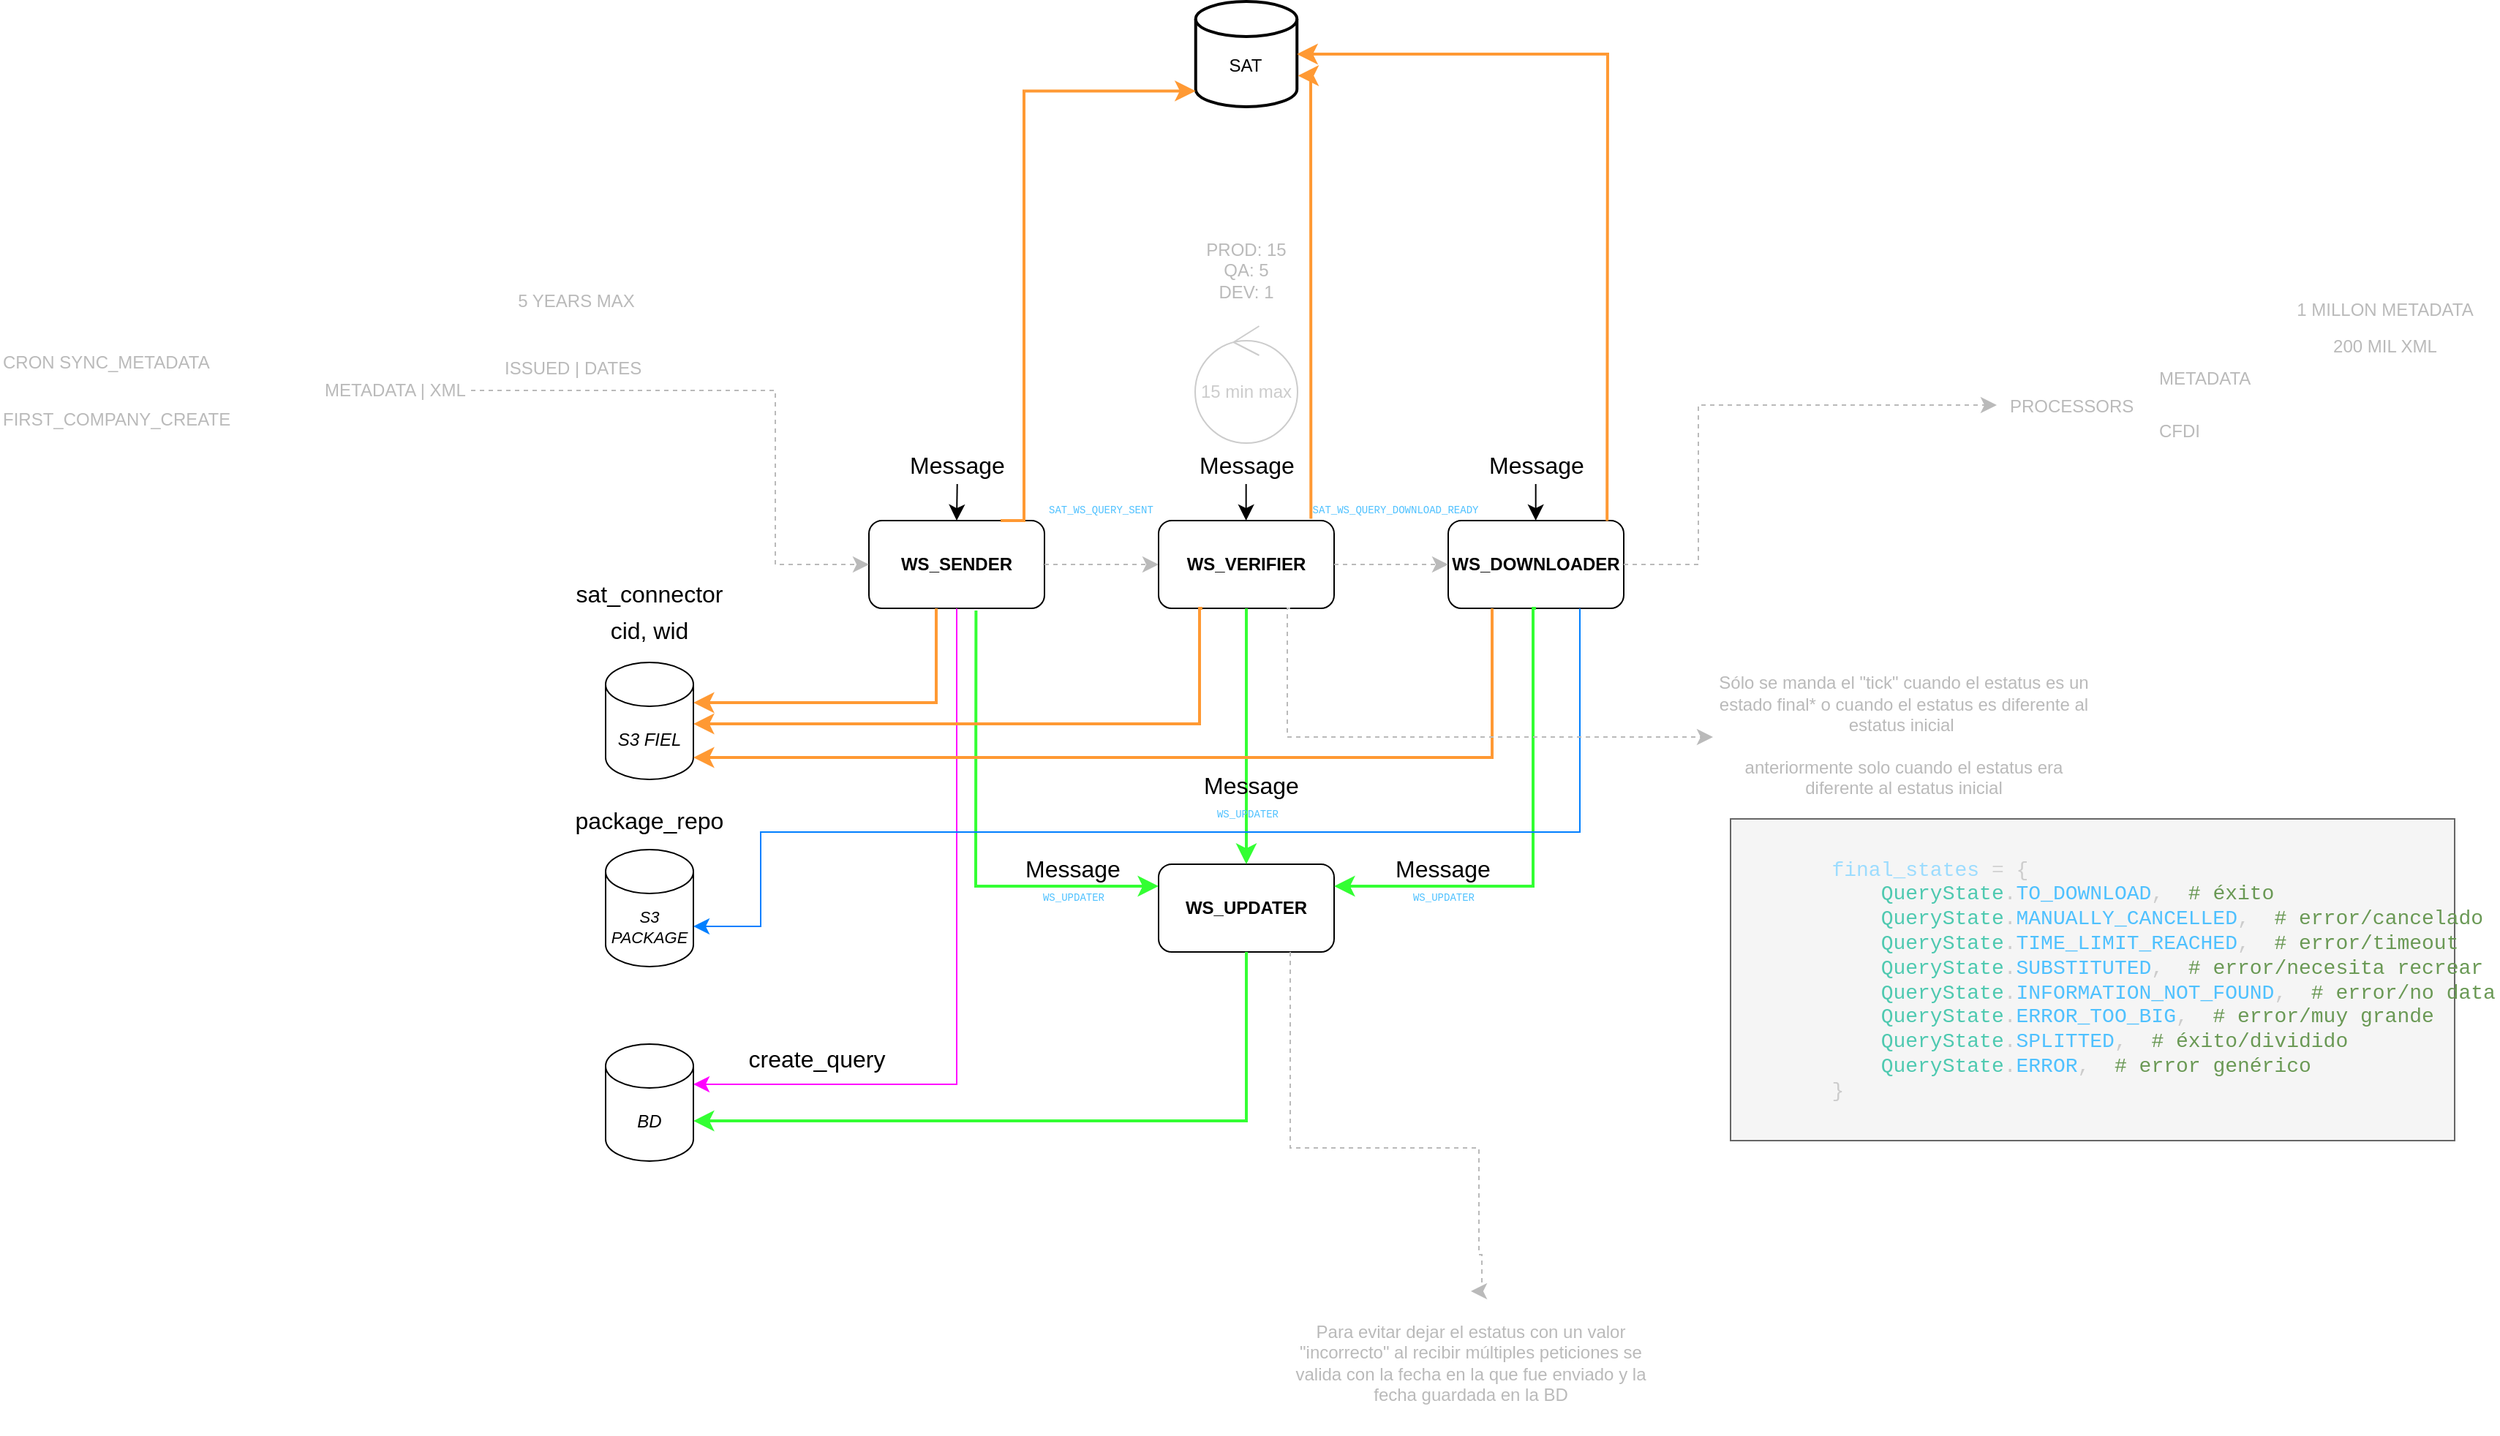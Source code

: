 <mxfile version="27.2.0" pages="2">
  <diagram id="0" name="Page-1">
    <mxGraphModel dx="2936" dy="1805" grid="0" gridSize="10" guides="1" tooltips="1" connect="1" arrows="1" fold="1" page="0" pageScale="1" pageWidth="827" pageHeight="1169" math="0" shadow="0">
      <root>
        <mxCell id="0" />
        <mxCell id="1" parent="0" />
        <mxCell id="v1lEg4RcXo5JvEhgY80r-1" value="WS_SENDER" style="rounded=1;whiteSpace=wrap;html=1;fontStyle=1" parent="1" vertex="1">
          <mxGeometry x="-183" y="-210" width="120" height="60" as="geometry" />
        </mxCell>
        <mxCell id="v1lEg4RcXo5JvEhgY80r-2" value="" style="endArrow=classic;html=1;rounded=0;fontSize=12;startSize=8;endSize=8;curved=1;entryX=0.5;entryY=0;entryDx=0;entryDy=0;exitX=0.505;exitY=0.933;exitDx=0;exitDy=0;exitPerimeter=0;" parent="1" source="v1lEg4RcXo5JvEhgY80r-3" target="v1lEg4RcXo5JvEhgY80r-1" edge="1">
          <mxGeometry width="50" height="50" relative="1" as="geometry">
            <mxPoint x="-123" y="-230" as="sourcePoint" />
            <mxPoint x="-118" y="-251" as="targetPoint" />
          </mxGeometry>
        </mxCell>
        <mxCell id="v1lEg4RcXo5JvEhgY80r-3" value="Message" style="text;html=1;align=center;verticalAlign=middle;whiteSpace=wrap;rounded=0;fontSize=16;" parent="1" vertex="1">
          <mxGeometry x="-158.5" y="-263" width="71" height="30" as="geometry" />
        </mxCell>
        <mxCell id="v1lEg4RcXo5JvEhgY80r-4" value="S3 FIEL" style="shape=cylinder3;whiteSpace=wrap;html=1;boundedLbl=1;backgroundOutline=1;size=15;fontStyle=2" parent="1" vertex="1">
          <mxGeometry x="-363" y="-113" width="60" height="80" as="geometry" />
        </mxCell>
        <mxCell id="v1lEg4RcXo5JvEhgY80r-5" value="BD" style="shape=cylinder3;whiteSpace=wrap;html=1;boundedLbl=1;backgroundOutline=1;size=15;fontStyle=2" parent="1" vertex="1">
          <mxGeometry x="-363" y="148" width="60" height="80" as="geometry" />
        </mxCell>
        <mxCell id="v1lEg4RcXo5JvEhgY80r-12" value="" style="edgeStyle=elbowEdgeStyle;elbow=horizontal;endArrow=classic;html=1;curved=0;rounded=0;endSize=8;startSize=8;fontSize=12;exitX=0.5;exitY=1;exitDx=0;exitDy=0;entryX=1;entryY=0;entryDx=0;entryDy=27.5;entryPerimeter=0;strokeColor=#FF00FF;" parent="1" source="v1lEg4RcXo5JvEhgY80r-1" target="v1lEg4RcXo5JvEhgY80r-5" edge="1">
          <mxGeometry width="50" height="50" relative="1" as="geometry">
            <mxPoint x="-45" y="39" as="sourcePoint" />
            <mxPoint x="5" y="-11" as="targetPoint" />
            <Array as="points">
              <mxPoint x="-123" y="-50" />
            </Array>
          </mxGeometry>
        </mxCell>
        <mxCell id="v1lEg4RcXo5JvEhgY80r-13" value="create_query" style="text;html=1;align=center;verticalAlign=middle;whiteSpace=wrap;rounded=0;fontSize=16;" parent="1" vertex="1">
          <mxGeometry x="-270" y="143" width="103" height="30" as="geometry" />
        </mxCell>
        <mxCell id="v1lEg4RcXo5JvEhgY80r-14" value="" style="edgeStyle=elbowEdgeStyle;elbow=horizontal;endArrow=classic;html=1;curved=0;rounded=0;endSize=8;startSize=8;fontSize=12;entryX=1;entryY=0;entryDx=0;entryDy=27.5;entryPerimeter=0;strokeColor=#FF9933;strokeWidth=2;" parent="1" target="v1lEg4RcXo5JvEhgY80r-4" edge="1">
          <mxGeometry width="50" height="50" relative="1" as="geometry">
            <mxPoint x="-137" y="-150" as="sourcePoint" />
            <mxPoint x="5" y="-11" as="targetPoint" />
            <Array as="points">
              <mxPoint x="-137" y="-90" />
            </Array>
          </mxGeometry>
        </mxCell>
        <mxCell id="v1lEg4RcXo5JvEhgY80r-15" value="cid, wid" style="text;html=1;align=center;verticalAlign=middle;whiteSpace=wrap;rounded=0;fontSize=16;" parent="1" vertex="1">
          <mxGeometry x="-363" y="-150" width="60" height="30" as="geometry" />
        </mxCell>
        <mxCell id="v1lEg4RcXo5JvEhgY80r-16" value="WS_UPDATER" style="rounded=1;whiteSpace=wrap;html=1;fontStyle=1" parent="1" vertex="1">
          <mxGeometry x="15" y="25" width="120" height="60" as="geometry" />
        </mxCell>
        <mxCell id="v1lEg4RcXo5JvEhgY80r-17" value="" style="edgeStyle=elbowEdgeStyle;elbow=horizontal;endArrow=classic;html=1;curved=0;rounded=0;endSize=8;startSize=8;fontSize=12;entryX=0;entryY=0.25;entryDx=0;entryDy=0;exitX=0.61;exitY=1.026;exitDx=0;exitDy=0;exitPerimeter=0;strokeColor=#33FF33;strokeWidth=2;" parent="1" source="v1lEg4RcXo5JvEhgY80r-1" target="v1lEg4RcXo5JvEhgY80r-16" edge="1">
          <mxGeometry width="50" height="50" relative="1" as="geometry">
            <mxPoint x="-101" y="-127" as="sourcePoint" />
            <mxPoint x="73" as="targetPoint" />
            <Array as="points">
              <mxPoint x="-110" y="-70" />
            </Array>
          </mxGeometry>
        </mxCell>
        <mxCell id="v1lEg4RcXo5JvEhgY80r-18" value="" style="edgeStyle=elbowEdgeStyle;elbow=horizontal;endArrow=classic;html=1;curved=0;rounded=0;endSize=8;startSize=8;fontSize=12;exitX=0.5;exitY=1;exitDx=0;exitDy=0;entryX=1;entryY=0;entryDx=0;entryDy=52.5;entryPerimeter=0;strokeColor=#33FF33;strokeWidth=2;" parent="1" source="v1lEg4RcXo5JvEhgY80r-16" target="v1lEg4RcXo5JvEhgY80r-5" edge="1">
          <mxGeometry width="50" height="50" relative="1" as="geometry">
            <mxPoint x="23" y="50" as="sourcePoint" />
            <mxPoint x="73" as="targetPoint" />
            <Array as="points">
              <mxPoint x="75" y="141" />
            </Array>
          </mxGeometry>
        </mxCell>
        <mxCell id="v1lEg4RcXo5JvEhgY80r-19" value="WS_VERIFIER" style="rounded=1;whiteSpace=wrap;html=1;fontStyle=1" parent="1" vertex="1">
          <mxGeometry x="15" y="-210" width="120" height="60" as="geometry" />
        </mxCell>
        <mxCell id="v1lEg4RcXo5JvEhgY80r-20" value="" style="endArrow=classic;html=1;rounded=0;fontSize=12;startSize=8;endSize=8;curved=1;entryX=0.5;entryY=0;entryDx=0;entryDy=0;exitX=0.505;exitY=0.933;exitDx=0;exitDy=0;exitPerimeter=0;" parent="1" edge="1">
          <mxGeometry width="50" height="50" relative="1" as="geometry">
            <mxPoint x="74.83" y="-235" as="sourcePoint" />
            <mxPoint x="74.83" y="-210" as="targetPoint" />
          </mxGeometry>
        </mxCell>
        <mxCell id="v1lEg4RcXo5JvEhgY80r-21" value="Message" style="text;html=1;align=center;verticalAlign=middle;whiteSpace=wrap;rounded=0;fontSize=16;" parent="1" vertex="1">
          <mxGeometry x="39.5" y="-263" width="71" height="30" as="geometry" />
        </mxCell>
        <mxCell id="v1lEg4RcXo5JvEhgY80r-23" value="sat_connector" style="text;html=1;align=center;verticalAlign=middle;whiteSpace=wrap;rounded=0;fontSize=16;" parent="1" vertex="1">
          <mxGeometry x="-387.75" y="-175" width="109.5" height="30" as="geometry" />
        </mxCell>
        <mxCell id="v1lEg4RcXo5JvEhgY80r-24" value="" style="edgeStyle=elbowEdgeStyle;elbow=horizontal;endArrow=classic;html=1;curved=0;rounded=0;endSize=8;startSize=8;fontSize=12;exitX=0.5;exitY=1;exitDx=0;exitDy=0;entryX=0.5;entryY=0;entryDx=0;entryDy=0;strokeColor=#33FF33;strokeWidth=2;" parent="1" source="v1lEg4RcXo5JvEhgY80r-19" target="v1lEg4RcXo5JvEhgY80r-16" edge="1">
          <mxGeometry width="50" height="50" relative="1" as="geometry">
            <mxPoint x="101" y="35" as="sourcePoint" />
            <mxPoint x="151" y="-15" as="targetPoint" />
            <Array as="points">
              <mxPoint x="75" y="-61" />
            </Array>
          </mxGeometry>
        </mxCell>
        <mxCell id="v1lEg4RcXo5JvEhgY80r-25" value="WS_DOWNLOADER" style="rounded=1;whiteSpace=wrap;html=1;fontStyle=1" parent="1" vertex="1">
          <mxGeometry x="213" y="-210" width="120" height="60" as="geometry" />
        </mxCell>
        <mxCell id="v1lEg4RcXo5JvEhgY80r-26" value="" style="endArrow=classic;html=1;rounded=0;fontSize=12;startSize=8;endSize=8;curved=1;entryX=0.5;entryY=0;entryDx=0;entryDy=0;exitX=0.505;exitY=0.933;exitDx=0;exitDy=0;exitPerimeter=0;" parent="1" edge="1">
          <mxGeometry width="50" height="50" relative="1" as="geometry">
            <mxPoint x="272.83" y="-235" as="sourcePoint" />
            <mxPoint x="272.83" y="-210" as="targetPoint" />
          </mxGeometry>
        </mxCell>
        <mxCell id="v1lEg4RcXo5JvEhgY80r-27" value="Message" style="text;html=1;align=center;verticalAlign=middle;whiteSpace=wrap;rounded=0;fontSize=16;" parent="1" vertex="1">
          <mxGeometry x="237.5" y="-263" width="71" height="30" as="geometry" />
        </mxCell>
        <mxCell id="v1lEg4RcXo5JvEhgY80r-28" value="" style="edgeStyle=elbowEdgeStyle;elbow=horizontal;endArrow=classic;html=1;curved=0;rounded=0;endSize=8;startSize=8;fontSize=12;exitX=0.5;exitY=1;exitDx=0;exitDy=0;entryX=1;entryY=0.25;entryDx=0;entryDy=0;strokeColor=#33FF33;strokeWidth=2;" parent="1" source="v1lEg4RcXo5JvEhgY80r-25" target="v1lEg4RcXo5JvEhgY80r-16" edge="1">
          <mxGeometry width="50" height="50" relative="1" as="geometry">
            <mxPoint x="72" y="-12" as="sourcePoint" />
            <mxPoint x="122" y="-62" as="targetPoint" />
            <Array as="points">
              <mxPoint x="271" y="-56" />
            </Array>
          </mxGeometry>
        </mxCell>
        <mxCell id="v1lEg4RcXo5JvEhgY80r-29" value="" style="edgeStyle=segmentEdgeStyle;endArrow=classic;html=1;curved=0;rounded=0;endSize=8;startSize=8;fontSize=12;exitX=0.25;exitY=1;exitDx=0;exitDy=0;strokeColor=#FF9933;strokeWidth=2;" parent="1" source="v1lEg4RcXo5JvEhgY80r-19" edge="1">
          <mxGeometry width="50" height="50" relative="1" as="geometry">
            <mxPoint x="72" y="-12" as="sourcePoint" />
            <mxPoint x="-303" y="-71" as="targetPoint" />
            <Array as="points">
              <mxPoint x="43" y="-150" />
              <mxPoint x="43" y="-71" />
              <mxPoint x="-303" y="-71" />
            </Array>
          </mxGeometry>
        </mxCell>
        <mxCell id="v1lEg4RcXo5JvEhgY80r-30" value="" style="edgeStyle=segmentEdgeStyle;endArrow=classic;html=1;curved=0;rounded=0;endSize=8;startSize=8;fontSize=12;exitX=0.25;exitY=1;exitDx=0;exitDy=0;entryX=1;entryY=1;entryDx=0;entryDy=-15;entryPerimeter=0;strokeColor=#FF9933;strokeWidth=2;" parent="1" source="v1lEg4RcXo5JvEhgY80r-25" target="v1lEg4RcXo5JvEhgY80r-4" edge="1">
          <mxGeometry width="50" height="50" relative="1" as="geometry">
            <mxPoint x="55" y="-140" as="sourcePoint" />
            <mxPoint x="-293" y="-50" as="targetPoint" />
            <Array as="points">
              <mxPoint x="243" y="-48" />
            </Array>
          </mxGeometry>
        </mxCell>
        <mxCell id="v1lEg4RcXo5JvEhgY80r-31" value="S3 PACKAGE" style="shape=cylinder3;whiteSpace=wrap;html=1;boundedLbl=1;backgroundOutline=1;size=15;fontSize=11;fontStyle=2" parent="1" vertex="1">
          <mxGeometry x="-363" y="15" width="60" height="80" as="geometry" />
        </mxCell>
        <mxCell id="v1lEg4RcXo5JvEhgY80r-32" value="" style="edgeStyle=segmentEdgeStyle;endArrow=classic;html=1;curved=0;rounded=0;endSize=8;startSize=8;fontSize=12;exitX=0.75;exitY=1;exitDx=0;exitDy=0;entryX=1;entryY=0;entryDx=0;entryDy=52.5;entryPerimeter=0;strokeColor=#007FFF;strokeWidth=1;" parent="1" source="v1lEg4RcXo5JvEhgY80r-25" target="v1lEg4RcXo5JvEhgY80r-31" edge="1">
          <mxGeometry width="50" height="50" relative="1" as="geometry">
            <mxPoint x="72" y="-12" as="sourcePoint" />
            <mxPoint x="122" y="-62" as="targetPoint" />
            <Array as="points">
              <mxPoint x="303" y="3" />
              <mxPoint x="-257" y="3" />
              <mxPoint x="-257" y="68" />
            </Array>
          </mxGeometry>
        </mxCell>
        <mxCell id="v1lEg4RcXo5JvEhgY80r-33" value="Message" style="text;html=1;align=center;verticalAlign=middle;whiteSpace=wrap;rounded=0;fontSize=16;" parent="1" vertex="1">
          <mxGeometry x="-79" y="13" width="71" height="30" as="geometry" />
        </mxCell>
        <mxCell id="v1lEg4RcXo5JvEhgY80r-34" value="Message" style="text;html=1;align=center;verticalAlign=middle;whiteSpace=wrap;rounded=0;fontSize=16;" parent="1" vertex="1">
          <mxGeometry x="43" y="-44" width="71" height="30" as="geometry" />
        </mxCell>
        <mxCell id="v1lEg4RcXo5JvEhgY80r-35" value="Message" style="text;html=1;align=center;verticalAlign=middle;whiteSpace=wrap;rounded=0;fontSize=16;" parent="1" vertex="1">
          <mxGeometry x="174" y="13" width="71" height="30" as="geometry" />
        </mxCell>
        <mxCell id="v1lEg4RcXo5JvEhgY80r-36" value="package_repo" style="text;html=1;align=center;verticalAlign=middle;whiteSpace=wrap;rounded=0;fontSize=16;" parent="1" vertex="1">
          <mxGeometry x="-387.75" y="-20" width="109.5" height="30" as="geometry" />
        </mxCell>
        <mxCell id="v1lEg4RcXo5JvEhgY80r-38" value="" style="edgeStyle=segmentEdgeStyle;endArrow=classic;html=1;curved=0;rounded=0;endSize=8;startSize=8;fontSize=12;exitX=0.75;exitY=1;exitDx=0;exitDy=0;dashed=1;strokeColor=#BABABA;" parent="1" source="v1lEg4RcXo5JvEhgY80r-19" target="v1lEg4RcXo5JvEhgY80r-39" edge="1">
          <mxGeometry width="50" height="50" relative="1" as="geometry">
            <mxPoint x="72" y="-12" as="sourcePoint" />
            <mxPoint x="401" y="-69" as="targetPoint" />
            <Array as="points">
              <mxPoint x="103" y="-150" />
              <mxPoint x="103" y="-62" />
            </Array>
          </mxGeometry>
        </mxCell>
        <mxCell id="v1lEg4RcXo5JvEhgY80r-39" value="Sólo se manda el &quot;tick&quot; cuando el estatus es un estado final* o cuando el estatus es diferente al estatus inicial&amp;nbsp;&lt;div&gt;&lt;br&gt;&lt;/div&gt;&lt;div&gt;anteriormente solo cuando el estatus era diferente al estatus inicial&lt;/div&gt;" style="text;html=1;align=center;verticalAlign=middle;whiteSpace=wrap;rounded=0;fontSize=12;fontColor=#BABABA;" parent="1" vertex="1">
          <mxGeometry x="394" y="-112" width="261" height="98" as="geometry" />
        </mxCell>
        <mxCell id="v1lEg4RcXo5JvEhgY80r-42" value="&lt;div style=&quot;forced-color-adjust: none; color: rgb(204, 204, 204); font-family: Consolas, &amp;quot;Courier New&amp;quot;, monospace; font-size: 14px; font-style: normal; font-variant-ligatures: normal; font-variant-caps: normal; font-weight: 400; letter-spacing: normal; orphans: 2; text-indent: 0px; text-transform: none; widows: 2; word-spacing: 0px; -webkit-text-stroke-width: 0px; white-space: pre; text-decoration-thickness: initial; text-decoration-style: initial; text-decoration-color: initial;&quot;&gt;&lt;span style=&quot;forced-color-adjust: none; color: rgb(156, 220, 254);&quot;&gt;        final_states&lt;/span&gt;&lt;span style=&quot;forced-color-adjust: none; color: rgb(204, 204, 204);&quot;&gt; &lt;/span&gt;&lt;span style=&quot;forced-color-adjust: none; color: rgb(212, 212, 212);&quot;&gt;=&lt;/span&gt;&lt;span style=&quot;forced-color-adjust: none; color: rgb(204, 204, 204);&quot;&gt; {&lt;/span&gt;&lt;/div&gt;&lt;div style=&quot;forced-color-adjust: none; color: rgb(204, 204, 204); font-family: Consolas, &amp;quot;Courier New&amp;quot;, monospace; font-size: 14px; font-style: normal; font-variant-ligatures: normal; font-variant-caps: normal; font-weight: 400; letter-spacing: normal; orphans: 2; text-indent: 0px; text-transform: none; widows: 2; word-spacing: 0px; -webkit-text-stroke-width: 0px; white-space: pre; text-decoration-thickness: initial; text-decoration-style: initial; text-decoration-color: initial;&quot;&gt;&lt;span style=&quot;forced-color-adjust: none; color: rgb(204, 204, 204);&quot;&gt;&amp;nbsp; &amp;nbsp; &amp;nbsp; &amp;nbsp; &amp;nbsp; &amp;nbsp; &lt;/span&gt;&lt;span style=&quot;forced-color-adjust: none; color: rgb(78, 201, 176);&quot;&gt;QueryState&lt;/span&gt;&lt;span style=&quot;forced-color-adjust: none; color: rgb(204, 204, 204);&quot;&gt;.&lt;/span&gt;&lt;span style=&quot;forced-color-adjust: none; color: rgb(79, 193, 255);&quot;&gt;TO_DOWNLOAD&lt;/span&gt;&lt;span style=&quot;forced-color-adjust: none; color: rgb(204, 204, 204);&quot;&gt;, &amp;nbsp;&lt;/span&gt;&lt;span style=&quot;forced-color-adjust: none; color: rgb(106, 153, 85);&quot;&gt;# éxito&lt;/span&gt;&lt;/div&gt;&lt;div style=&quot;forced-color-adjust: none; color: rgb(204, 204, 204); font-family: Consolas, &amp;quot;Courier New&amp;quot;, monospace; font-size: 14px; font-style: normal; font-variant-ligatures: normal; font-variant-caps: normal; font-weight: 400; letter-spacing: normal; orphans: 2; text-indent: 0px; text-transform: none; widows: 2; word-spacing: 0px; -webkit-text-stroke-width: 0px; white-space: pre; text-decoration-thickness: initial; text-decoration-style: initial; text-decoration-color: initial;&quot;&gt;&lt;span style=&quot;forced-color-adjust: none; color: rgb(204, 204, 204);&quot;&gt;&amp;nbsp; &amp;nbsp; &amp;nbsp; &amp;nbsp; &amp;nbsp; &amp;nbsp; &lt;/span&gt;&lt;span style=&quot;forced-color-adjust: none; color: rgb(78, 201, 176);&quot;&gt;QueryState&lt;/span&gt;&lt;span style=&quot;forced-color-adjust: none; color: rgb(204, 204, 204);&quot;&gt;.&lt;/span&gt;&lt;span style=&quot;forced-color-adjust: none; color: rgb(79, 193, 255);&quot;&gt;MANUALLY_CANCELLED&lt;/span&gt;&lt;span style=&quot;forced-color-adjust: none; color: rgb(204, 204, 204);&quot;&gt;, &amp;nbsp;&lt;/span&gt;&lt;span style=&quot;forced-color-adjust: none; color: rgb(106, 153, 85);&quot;&gt;# error/cancelado&lt;/span&gt;&lt;/div&gt;&lt;div style=&quot;forced-color-adjust: none; color: rgb(204, 204, 204); font-family: Consolas, &amp;quot;Courier New&amp;quot;, monospace; font-size: 14px; font-style: normal; font-variant-ligatures: normal; font-variant-caps: normal; font-weight: 400; letter-spacing: normal; orphans: 2; text-indent: 0px; text-transform: none; widows: 2; word-spacing: 0px; -webkit-text-stroke-width: 0px; white-space: pre; text-decoration-thickness: initial; text-decoration-style: initial; text-decoration-color: initial;&quot;&gt;&lt;span style=&quot;forced-color-adjust: none; color: rgb(204, 204, 204);&quot;&gt;&amp;nbsp; &amp;nbsp; &amp;nbsp; &amp;nbsp; &amp;nbsp; &amp;nbsp; &lt;/span&gt;&lt;span style=&quot;forced-color-adjust: none; color: rgb(78, 201, 176);&quot;&gt;QueryState&lt;/span&gt;&lt;span style=&quot;forced-color-adjust: none; color: rgb(204, 204, 204);&quot;&gt;.&lt;/span&gt;&lt;span style=&quot;forced-color-adjust: none; color: rgb(79, 193, 255);&quot;&gt;TIME_LIMIT_REACHED&lt;/span&gt;&lt;span style=&quot;forced-color-adjust: none; color: rgb(204, 204, 204);&quot;&gt;, &amp;nbsp;&lt;/span&gt;&lt;span style=&quot;forced-color-adjust: none; color: rgb(106, 153, 85);&quot;&gt;# error/timeout&lt;/span&gt;&lt;/div&gt;&lt;div style=&quot;forced-color-adjust: none; color: rgb(204, 204, 204); font-family: Consolas, &amp;quot;Courier New&amp;quot;, monospace; font-size: 14px; font-style: normal; font-variant-ligatures: normal; font-variant-caps: normal; font-weight: 400; letter-spacing: normal; orphans: 2; text-indent: 0px; text-transform: none; widows: 2; word-spacing: 0px; -webkit-text-stroke-width: 0px; white-space: pre; text-decoration-thickness: initial; text-decoration-style: initial; text-decoration-color: initial;&quot;&gt;&lt;span style=&quot;forced-color-adjust: none; color: rgb(204, 204, 204);&quot;&gt;&amp;nbsp; &amp;nbsp; &amp;nbsp; &amp;nbsp; &amp;nbsp; &amp;nbsp; &lt;/span&gt;&lt;span style=&quot;forced-color-adjust: none; color: rgb(78, 201, 176);&quot;&gt;QueryState&lt;/span&gt;&lt;span style=&quot;forced-color-adjust: none; color: rgb(204, 204, 204);&quot;&gt;.&lt;/span&gt;&lt;span style=&quot;forced-color-adjust: none; color: rgb(79, 193, 255);&quot;&gt;SUBSTITUTED&lt;/span&gt;&lt;span style=&quot;forced-color-adjust: none; color: rgb(204, 204, 204);&quot;&gt;, &amp;nbsp;&lt;/span&gt;&lt;span style=&quot;forced-color-adjust: none; color: rgb(106, 153, 85);&quot;&gt;# error/necesita recrear&lt;/span&gt;&lt;/div&gt;&lt;div style=&quot;forced-color-adjust: none; color: rgb(204, 204, 204); font-family: Consolas, &amp;quot;Courier New&amp;quot;, monospace; font-size: 14px; font-style: normal; font-variant-ligatures: normal; font-variant-caps: normal; font-weight: 400; letter-spacing: normal; orphans: 2; text-indent: 0px; text-transform: none; widows: 2; word-spacing: 0px; -webkit-text-stroke-width: 0px; white-space: pre; text-decoration-thickness: initial; text-decoration-style: initial; text-decoration-color: initial;&quot;&gt;&lt;span style=&quot;forced-color-adjust: none; color: rgb(204, 204, 204);&quot;&gt;&amp;nbsp; &amp;nbsp; &amp;nbsp; &amp;nbsp; &amp;nbsp; &amp;nbsp; &lt;/span&gt;&lt;span style=&quot;forced-color-adjust: none; color: rgb(78, 201, 176);&quot;&gt;QueryState&lt;/span&gt;&lt;span style=&quot;forced-color-adjust: none; color: rgb(204, 204, 204);&quot;&gt;.&lt;/span&gt;&lt;span style=&quot;forced-color-adjust: none; color: rgb(79, 193, 255);&quot;&gt;INFORMATION_NOT_FOUND&lt;/span&gt;&lt;span style=&quot;forced-color-adjust: none; color: rgb(204, 204, 204);&quot;&gt;, &amp;nbsp;&lt;/span&gt;&lt;span style=&quot;forced-color-adjust: none; color: rgb(106, 153, 85);&quot;&gt;# error/no data&lt;/span&gt;&lt;/div&gt;&lt;div style=&quot;forced-color-adjust: none; color: rgb(204, 204, 204); font-family: Consolas, &amp;quot;Courier New&amp;quot;, monospace; font-size: 14px; font-style: normal; font-variant-ligatures: normal; font-variant-caps: normal; font-weight: 400; letter-spacing: normal; orphans: 2; text-indent: 0px; text-transform: none; widows: 2; word-spacing: 0px; -webkit-text-stroke-width: 0px; white-space: pre; text-decoration-thickness: initial; text-decoration-style: initial; text-decoration-color: initial;&quot;&gt;&lt;span style=&quot;forced-color-adjust: none; color: rgb(204, 204, 204);&quot;&gt;&amp;nbsp; &amp;nbsp; &amp;nbsp; &amp;nbsp; &amp;nbsp; &amp;nbsp; &lt;/span&gt;&lt;span style=&quot;forced-color-adjust: none; color: rgb(78, 201, 176);&quot;&gt;QueryState&lt;/span&gt;&lt;span style=&quot;forced-color-adjust: none; color: rgb(204, 204, 204);&quot;&gt;.&lt;/span&gt;&lt;span style=&quot;forced-color-adjust: none; color: rgb(79, 193, 255);&quot;&gt;ERROR_TOO_BIG&lt;/span&gt;&lt;span style=&quot;forced-color-adjust: none; color: rgb(204, 204, 204);&quot;&gt;, &amp;nbsp;&lt;/span&gt;&lt;span style=&quot;forced-color-adjust: none; color: rgb(106, 153, 85);&quot;&gt;# error/muy grande&lt;/span&gt;&lt;/div&gt;&lt;div style=&quot;forced-color-adjust: none; color: rgb(204, 204, 204); font-family: Consolas, &amp;quot;Courier New&amp;quot;, monospace; font-size: 14px; font-style: normal; font-variant-ligatures: normal; font-variant-caps: normal; font-weight: 400; letter-spacing: normal; orphans: 2; text-indent: 0px; text-transform: none; widows: 2; word-spacing: 0px; -webkit-text-stroke-width: 0px; white-space: pre; text-decoration-thickness: initial; text-decoration-style: initial; text-decoration-color: initial;&quot;&gt;&lt;span style=&quot;forced-color-adjust: none; color: rgb(204, 204, 204);&quot;&gt;&amp;nbsp; &amp;nbsp; &amp;nbsp; &amp;nbsp; &amp;nbsp; &amp;nbsp; &lt;/span&gt;&lt;span style=&quot;forced-color-adjust: none; color: rgb(78, 201, 176);&quot;&gt;QueryState&lt;/span&gt;&lt;span style=&quot;forced-color-adjust: none; color: rgb(204, 204, 204);&quot;&gt;.&lt;/span&gt;&lt;span style=&quot;forced-color-adjust: none; color: rgb(79, 193, 255);&quot;&gt;SPLITTED&lt;/span&gt;&lt;span style=&quot;forced-color-adjust: none; color: rgb(204, 204, 204);&quot;&gt;, &amp;nbsp;&lt;/span&gt;&lt;span style=&quot;forced-color-adjust: none; color: rgb(106, 153, 85);&quot;&gt;# éxito/dividido&lt;/span&gt;&lt;/div&gt;&lt;div style=&quot;forced-color-adjust: none; color: rgb(204, 204, 204); font-family: Consolas, &amp;quot;Courier New&amp;quot;, monospace; font-size: 14px; font-style: normal; font-variant-ligatures: normal; font-variant-caps: normal; font-weight: 400; letter-spacing: normal; orphans: 2; text-indent: 0px; text-transform: none; widows: 2; word-spacing: 0px; -webkit-text-stroke-width: 0px; white-space: pre; text-decoration-thickness: initial; text-decoration-style: initial; text-decoration-color: initial;&quot;&gt;&lt;span style=&quot;forced-color-adjust: none; color: rgb(204, 204, 204);&quot;&gt;&amp;nbsp; &amp;nbsp; &amp;nbsp; &amp;nbsp; &amp;nbsp; &amp;nbsp; &lt;/span&gt;&lt;span style=&quot;forced-color-adjust: none; color: rgb(78, 201, 176);&quot;&gt;QueryState&lt;/span&gt;&lt;span style=&quot;forced-color-adjust: none; color: rgb(204, 204, 204);&quot;&gt;.&lt;/span&gt;&lt;span style=&quot;forced-color-adjust: none; color: rgb(79, 193, 255);&quot;&gt;ERROR&lt;/span&gt;&lt;span style=&quot;forced-color-adjust: none; color: rgb(204, 204, 204);&quot;&gt;, &amp;nbsp;&lt;/span&gt;&lt;span style=&quot;forced-color-adjust: none; color: rgb(106, 153, 85);&quot;&gt;# error genérico&lt;/span&gt;&lt;/div&gt;&lt;div style=&quot;forced-color-adjust: none; color: rgb(204, 204, 204); font-family: Consolas, &amp;quot;Courier New&amp;quot;, monospace; font-size: 14px; font-style: normal; font-variant-ligatures: normal; font-variant-caps: normal; font-weight: 400; letter-spacing: normal; orphans: 2; text-indent: 0px; text-transform: none; widows: 2; word-spacing: 0px; -webkit-text-stroke-width: 0px; white-space: pre; text-decoration-thickness: initial; text-decoration-style: initial; text-decoration-color: initial;&quot;&gt;&lt;span style=&quot;forced-color-adjust: none; color: rgb(204, 204, 204);&quot;&gt;&amp;nbsp; &amp;nbsp; &amp;nbsp; &amp;nbsp; }&lt;/span&gt;&lt;/div&gt;" style="text;whiteSpace=wrap;html=1;fillColor=#f5f5f5;strokeColor=#666666;fontColor=#333333;align=left;verticalAlign=middle;" parent="1" vertex="1">
          <mxGeometry x="406" y="-6" width="495" height="220" as="geometry" />
        </mxCell>
        <mxCell id="v1lEg4RcXo5JvEhgY80r-43" value="" style="edgeStyle=segmentEdgeStyle;endArrow=classic;html=1;curved=0;rounded=0;endSize=8;startSize=8;fontSize=12;exitX=1;exitY=0.5;exitDx=0;exitDy=0;dashed=1;strokeColor=#BABABA;entryX=0;entryY=0.5;entryDx=0;entryDy=0;" parent="1" source="v1lEg4RcXo5JvEhgY80r-1" target="v1lEg4RcXo5JvEhgY80r-19" edge="1">
          <mxGeometry width="50" height="50" relative="1" as="geometry">
            <mxPoint x="115" y="-140" as="sourcePoint" />
            <mxPoint x="404" y="-52" as="targetPoint" />
            <Array as="points">
              <mxPoint x="-4" y="-180" />
              <mxPoint x="-4" y="-180" />
            </Array>
          </mxGeometry>
        </mxCell>
        <mxCell id="v1lEg4RcXo5JvEhgY80r-46" value="&lt;span style=&quot;color: rgb(79, 193, 255); font-family: Consolas, &amp;quot;Courier New&amp;quot;, monospace; white-space: pre;&quot;&gt;SAT_WS_QUERY_SENT&lt;/span&gt;" style="text;whiteSpace=wrap;html=1;fontSize=7;" parent="1" vertex="1">
          <mxGeometry x="-62.5" y="-228" width="77.5" height="22" as="geometry" />
        </mxCell>
        <mxCell id="v1lEg4RcXo5JvEhgY80r-47" value="" style="edgeStyle=segmentEdgeStyle;endArrow=classic;html=1;curved=0;rounded=0;endSize=8;startSize=8;fontSize=12;exitX=1;exitY=0.5;exitDx=0;exitDy=0;dashed=1;strokeColor=#BABABA;entryX=0;entryY=0.5;entryDx=0;entryDy=0;" parent="1" edge="1">
          <mxGeometry width="50" height="50" relative="1" as="geometry">
            <mxPoint x="135" y="-180" as="sourcePoint" />
            <mxPoint x="213" y="-180" as="targetPoint" />
            <Array as="points">
              <mxPoint x="194" y="-180" />
              <mxPoint x="194" y="-180" />
            </Array>
          </mxGeometry>
        </mxCell>
        <mxCell id="v1lEg4RcXo5JvEhgY80r-48" value="&lt;font color=&quot;#4fc1ff&quot; face=&quot;Consolas, Courier New, monospace&quot;&gt;&lt;span style=&quot;white-space: pre;&quot;&gt;SAT_WS_QUERY_DOWNLOAD_READY&lt;/span&gt;&lt;/font&gt;" style="text;whiteSpace=wrap;html=1;fontSize=7;align=center;" parent="1" vertex="1">
          <mxGeometry x="138" y="-228" width="77.5" height="22" as="geometry" />
        </mxCell>
        <mxCell id="v1lEg4RcXo5JvEhgY80r-49" value="&lt;span style=&quot;color: rgb(79, 193, 255); font-family: Consolas, &amp;quot;Courier New&amp;quot;, monospace; white-space: pre;&quot;&gt;WS_UPDATER&lt;/span&gt;" style="text;whiteSpace=wrap;html=1;fontSize=7;align=center;" parent="1" vertex="1">
          <mxGeometry x="-82.25" y="37" width="77.5" height="22" as="geometry" />
        </mxCell>
        <mxCell id="v1lEg4RcXo5JvEhgY80r-50" value="&lt;span style=&quot;color: rgb(79, 193, 255); font-family: Consolas, &amp;quot;Courier New&amp;quot;, monospace; white-space: pre;&quot;&gt;WS_UPDATER&lt;/span&gt;" style="text;whiteSpace=wrap;html=1;fontSize=7;align=center;" parent="1" vertex="1">
          <mxGeometry x="36.5" y="-20" width="77.5" height="22" as="geometry" />
        </mxCell>
        <mxCell id="v1lEg4RcXo5JvEhgY80r-51" value="&lt;span style=&quot;color: rgb(79, 193, 255); font-family: Consolas, &amp;quot;Courier New&amp;quot;, monospace; white-space: pre;&quot;&gt;WS_UPDATER&lt;/span&gt;" style="text;whiteSpace=wrap;html=1;fontSize=7;align=center;" parent="1" vertex="1">
          <mxGeometry x="170.75" y="37" width="77.5" height="22" as="geometry" />
        </mxCell>
        <mxCell id="v1lEg4RcXo5JvEhgY80r-52" value="" style="edgeStyle=segmentEdgeStyle;endArrow=classic;html=1;curved=0;rounded=0;endSize=8;startSize=8;fontSize=12;dashed=1;strokeColor=#BABABA;entryX=0;entryY=0.5;entryDx=0;entryDy=0;exitX=1;exitY=0.5;exitDx=0;exitDy=0;" parent="1" source="v1lEg4RcXo5JvEhgY80r-53" target="v1lEg4RcXo5JvEhgY80r-1" edge="1">
          <mxGeometry width="50" height="50" relative="1" as="geometry">
            <mxPoint x="-455" y="-299" as="sourcePoint" />
            <mxPoint x="25" y="-170" as="targetPoint" />
            <Array as="points">
              <mxPoint x="-247" y="-299" />
              <mxPoint x="-247" y="-180" />
            </Array>
          </mxGeometry>
        </mxCell>
        <mxCell id="v1lEg4RcXo5JvEhgY80r-53" value="&lt;span style=&quot;color: rgb(186, 186, 186); font-family: Helvetica; font-size: 12px; font-style: normal; font-variant-ligatures: normal; font-variant-caps: normal; font-weight: 400; letter-spacing: normal; orphans: 2; text-align: center; text-indent: 0px; text-transform: none; widows: 2; word-spacing: 0px; -webkit-text-stroke-width: 0px; white-space: normal; background-color: rgb(255, 255, 255); text-decoration-thickness: initial; text-decoration-style: initial; text-decoration-color: initial; display: inline !important; float: none;&quot;&gt;METADATA | XML&lt;/span&gt;" style="text;whiteSpace=wrap;html=1;" parent="1" vertex="1">
          <mxGeometry x="-557" y="-313" width="102" height="28" as="geometry" />
        </mxCell>
        <mxCell id="v1lEg4RcXo5JvEhgY80r-54" value="&lt;span style=&quot;color: rgb(186, 186, 186); font-family: Helvetica; font-size: 12px; font-style: normal; font-variant-ligatures: normal; font-variant-caps: normal; font-weight: 400; letter-spacing: normal; orphans: 2; text-align: center; text-indent: 0px; text-transform: none; widows: 2; word-spacing: 0px; -webkit-text-stroke-width: 0px; white-space: normal; background-color: rgb(255, 255, 255); text-decoration-thickness: initial; text-decoration-style: initial; text-decoration-color: initial; display: inline !important; float: none;&quot;&gt;CRON SYNC_METADATA&lt;/span&gt;" style="text;whiteSpace=wrap;html=1;" parent="1" vertex="1">
          <mxGeometry x="-777" y="-332.5" width="161" height="28" as="geometry" />
        </mxCell>
        <mxCell id="v1lEg4RcXo5JvEhgY80r-55" value="&lt;span style=&quot;color: rgb(186, 186, 186); font-family: Helvetica; font-size: 12px; font-style: normal; font-variant-ligatures: normal; font-variant-caps: normal; font-weight: 400; letter-spacing: normal; orphans: 2; text-align: center; text-indent: 0px; text-transform: none; widows: 2; word-spacing: 0px; -webkit-text-stroke-width: 0px; white-space: normal; background-color: rgb(255, 255, 255); text-decoration-thickness: initial; text-decoration-style: initial; text-decoration-color: initial; display: inline !important; float: none;&quot;&gt;FIRST_COMPANY_CREATE&lt;/span&gt;" style="text;whiteSpace=wrap;html=1;" parent="1" vertex="1">
          <mxGeometry x="-777" y="-293.5" width="161" height="28" as="geometry" />
        </mxCell>
        <mxCell id="v1lEg4RcXo5JvEhgY80r-57" value="&lt;div style=&quot;text-align: center;&quot;&gt;&lt;span style=&quot;background-color: initial;&quot;&gt;&lt;font color=&quot;#bababa&quot;&gt;ISSUED | DATES&lt;/font&gt;&lt;/span&gt;&lt;/div&gt;" style="text;whiteSpace=wrap;html=1;" parent="1" vertex="1">
          <mxGeometry x="-434" y="-328" width="102" height="28" as="geometry" />
        </mxCell>
        <mxCell id="v1lEg4RcXo5JvEhgY80r-58" value="&lt;div style=&quot;&quot;&gt;&lt;span style=&quot;background-color: initial;&quot;&gt;&lt;font color=&quot;#bababa&quot;&gt;5 YEARS MAX&lt;/font&gt;&lt;/span&gt;&lt;/div&gt;" style="text;whiteSpace=wrap;html=1;align=center;" parent="1" vertex="1">
          <mxGeometry x="-434" y="-374" width="102" height="28" as="geometry" />
        </mxCell>
        <mxCell id="v1lEg4RcXo5JvEhgY80r-59" value="15 min max" style="ellipse;shape=umlControl;whiteSpace=wrap;html=1;strokeColor=#CCCCCC;fontColor=#CCCCCC;" parent="1" vertex="1">
          <mxGeometry x="40" y="-343" width="70" height="80" as="geometry" />
        </mxCell>
        <mxCell id="v1lEg4RcXo5JvEhgY80r-60" value="&lt;div style=&quot;&quot;&gt;&lt;font color=&quot;#bababa&quot;&gt;PROD: 15&lt;/font&gt;&lt;/div&gt;&lt;div style=&quot;&quot;&gt;&lt;font color=&quot;#bababa&quot;&gt;QA: 5&lt;/font&gt;&lt;/div&gt;&lt;div style=&quot;&quot;&gt;&lt;font color=&quot;#bababa&quot;&gt;DEV: 1&lt;/font&gt;&lt;/div&gt;" style="text;whiteSpace=wrap;html=1;align=center;" parent="1" vertex="1">
          <mxGeometry x="24.25" y="-409" width="102" height="58" as="geometry" />
        </mxCell>
        <mxCell id="v1lEg4RcXo5JvEhgY80r-61" value="" style="edgeStyle=segmentEdgeStyle;endArrow=classic;html=1;curved=0;rounded=0;endSize=8;startSize=8;fontSize=12;dashed=1;strokeColor=#BABABA;exitX=1;exitY=0.5;exitDx=0;exitDy=0;" parent="1" source="v1lEg4RcXo5JvEhgY80r-25" edge="1">
          <mxGeometry width="50" height="50" relative="1" as="geometry">
            <mxPoint x="-445" y="-289" as="sourcePoint" />
            <mxPoint x="588" y="-289" as="targetPoint" />
            <Array as="points">
              <mxPoint x="384" y="-180" />
              <mxPoint x="384" y="-289" />
            </Array>
          </mxGeometry>
        </mxCell>
        <mxCell id="v1lEg4RcXo5JvEhgY80r-62" value="&lt;div style=&quot;text-align: center;&quot;&gt;&lt;span style=&quot;background-color: initial;&quot;&gt;&lt;font color=&quot;#bababa&quot;&gt;PROCESSORS&lt;/font&gt;&lt;/span&gt;&lt;/div&gt;" style="text;whiteSpace=wrap;html=1;" parent="1" vertex="1">
          <mxGeometry x="595" y="-302" width="102" height="28" as="geometry" />
        </mxCell>
        <mxCell id="v1lEg4RcXo5JvEhgY80r-63" value="&lt;div style=&quot;text-align: center;&quot;&gt;&lt;span style=&quot;background-color: initial;&quot;&gt;&lt;font color=&quot;#bababa&quot;&gt;METADATA&lt;/font&gt;&lt;/span&gt;&lt;/div&gt;" style="text;whiteSpace=wrap;html=1;" parent="1" vertex="1">
          <mxGeometry x="697" y="-321.5" width="79" height="28" as="geometry" />
        </mxCell>
        <mxCell id="v1lEg4RcXo5JvEhgY80r-64" value="&lt;div style=&quot;text-align: center;&quot;&gt;&lt;font color=&quot;#bababa&quot;&gt;CFDI&lt;/font&gt;&lt;/div&gt;" style="text;whiteSpace=wrap;html=1;" parent="1" vertex="1">
          <mxGeometry x="697" y="-285" width="79" height="28" as="geometry" />
        </mxCell>
        <mxCell id="v1lEg4RcXo5JvEhgY80r-65" value="&lt;div&gt;&lt;br&gt;&lt;/div&gt;SAT" style="strokeWidth=2;html=1;shape=mxgraph.flowchart.database;whiteSpace=wrap;" parent="1" vertex="1">
          <mxGeometry x="40.37" y="-565" width="69.25" height="72" as="geometry" />
        </mxCell>
        <mxCell id="v1lEg4RcXo5JvEhgY80r-67" value="" style="edgeStyle=elbowEdgeStyle;elbow=horizontal;endArrow=classic;html=1;curved=0;rounded=0;endSize=8;startSize=8;fontSize=12;entryX=0;entryY=0.85;entryDx=0;entryDy=0;entryPerimeter=0;strokeColor=#FF9933;strokeWidth=2;exitX=0.75;exitY=0;exitDx=0;exitDy=0;" parent="1" source="v1lEg4RcXo5JvEhgY80r-1" target="v1lEg4RcXo5JvEhgY80r-65" edge="1">
          <mxGeometry width="50" height="50" relative="1" as="geometry">
            <mxPoint x="-137" y="-150" as="sourcePoint" />
            <mxPoint x="-303" y="-85" as="targetPoint" />
            <Array as="points">
              <mxPoint x="-77" y="-502" />
            </Array>
          </mxGeometry>
        </mxCell>
        <mxCell id="v1lEg4RcXo5JvEhgY80r-68" value="" style="edgeStyle=elbowEdgeStyle;elbow=horizontal;endArrow=classic;html=1;curved=0;rounded=0;endSize=8;startSize=8;fontSize=12;strokeColor=#FF9933;strokeWidth=2;exitX=0.868;exitY=-0.021;exitDx=0;exitDy=0;exitPerimeter=0;entryX=1.009;entryY=0.705;entryDx=0;entryDy=0;entryPerimeter=0;" parent="1" source="v1lEg4RcXo5JvEhgY80r-19" target="v1lEg4RcXo5JvEhgY80r-65" edge="1">
          <mxGeometry width="50" height="50" relative="1" as="geometry">
            <mxPoint x="118" y="-231" as="sourcePoint" />
            <mxPoint x="60" y="-466" as="targetPoint" />
            <Array as="points">
              <mxPoint x="119" y="-360" />
            </Array>
          </mxGeometry>
        </mxCell>
        <mxCell id="v1lEg4RcXo5JvEhgY80r-69" value="" style="edgeStyle=elbowEdgeStyle;elbow=horizontal;endArrow=classic;html=1;curved=0;rounded=0;endSize=8;startSize=8;fontSize=12;strokeColor=#FF9933;strokeWidth=2;exitX=0.905;exitY=0.005;exitDx=0;exitDy=0;exitPerimeter=0;entryX=1;entryY=0.5;entryDx=0;entryDy=0;entryPerimeter=0;" parent="1" source="v1lEg4RcXo5JvEhgY80r-25" target="v1lEg4RcXo5JvEhgY80r-65" edge="1">
          <mxGeometry width="50" height="50" relative="1" as="geometry">
            <mxPoint x="129" y="-201" as="sourcePoint" />
            <mxPoint x="120" y="-504" as="targetPoint" />
            <Array as="points">
              <mxPoint x="322" y="-337" />
            </Array>
          </mxGeometry>
        </mxCell>
        <mxCell id="v1lEg4RcXo5JvEhgY80r-70" value="" style="edgeStyle=segmentEdgeStyle;endArrow=classic;html=1;curved=0;rounded=0;endSize=8;startSize=8;fontSize=12;exitX=0.75;exitY=1;exitDx=0;exitDy=0;dashed=1;strokeColor=#BABABA;entryX=0.5;entryY=0;entryDx=0;entryDy=0;" parent="1" source="v1lEg4RcXo5JvEhgY80r-16" target="v1lEg4RcXo5JvEhgY80r-71" edge="1">
          <mxGeometry width="50" height="50" relative="1" as="geometry">
            <mxPoint x="115" y="-140" as="sourcePoint" />
            <mxPoint x="238" y="333" as="targetPoint" />
            <Array as="points">
              <mxPoint x="105" y="219" />
              <mxPoint x="234" y="219" />
              <mxPoint x="234" y="292" />
              <mxPoint x="236" y="292" />
            </Array>
          </mxGeometry>
        </mxCell>
        <mxCell id="v1lEg4RcXo5JvEhgY80r-71" value="Para evitar dejar el estatus con un valor &quot;incorrecto&quot; al recibir múltiples peticiones se valida con la fecha en la que fue enviado y la fecha guardada en la BD" style="text;html=1;align=center;verticalAlign=middle;whiteSpace=wrap;rounded=0;fontSize=12;fontColor=#BABABA;" parent="1" vertex="1">
          <mxGeometry x="98" y="317" width="261" height="98" as="geometry" />
        </mxCell>
        <mxCell id="v1lEg4RcXo5JvEhgY80r-74" style="edgeStyle=none;curved=1;rounded=0;orthogonalLoop=1;jettySize=auto;html=1;entryX=0.5;entryY=0;entryDx=0;entryDy=0;fontSize=12;startSize=8;endSize=8;" parent="1" source="v1lEg4RcXo5JvEhgY80r-71" target="v1lEg4RcXo5JvEhgY80r-71" edge="1">
          <mxGeometry relative="1" as="geometry" />
        </mxCell>
        <mxCell id="v1lEg4RcXo5JvEhgY80r-75" value="&lt;div style=&quot;&quot;&gt;&lt;span style=&quot;background-color: initial;&quot;&gt;&lt;font color=&quot;#bababa&quot;&gt;1 MILLON METADATA&lt;/font&gt;&lt;/span&gt;&lt;/div&gt;" style="text;whiteSpace=wrap;html=1;align=center;" parent="1" vertex="1">
          <mxGeometry x="776" y="-368" width="155" height="28" as="geometry" />
        </mxCell>
        <mxCell id="v1lEg4RcXo5JvEhgY80r-77" value="&lt;div style=&quot;&quot;&gt;&lt;span style=&quot;background-color: initial;&quot;&gt;&lt;font color=&quot;#bababa&quot;&gt;200 MIL XML&lt;/font&gt;&lt;/span&gt;&lt;/div&gt;" style="text;whiteSpace=wrap;html=1;align=center;" parent="1" vertex="1">
          <mxGeometry x="776" y="-343" width="155" height="28" as="geometry" />
        </mxCell>
      </root>
    </mxGraphModel>
  </diagram>
  <diagram name="Página-1" id="4m8tSvckUoIENphSRxM1">
    <mxGraphModel dx="2785" dy="1807" grid="0" gridSize="10" guides="1" tooltips="1" connect="1" arrows="1" fold="1" page="0" pageScale="1" pageWidth="827" pageHeight="1169" math="0" shadow="0">
      <root>
        <mxCell id="0" />
        <mxCell id="1" parent="0" />
        <mxCell id="v1lEg4RcXo5JvEhgY80r-1" value="WS_SENDER" style="rounded=1;whiteSpace=wrap;html=1;fontStyle=1" vertex="1" parent="1">
          <mxGeometry x="-183" y="-210" width="120" height="60" as="geometry" />
        </mxCell>
        <mxCell id="v1lEg4RcXo5JvEhgY80r-2" value="" style="endArrow=classic;html=1;rounded=0;fontSize=12;startSize=8;endSize=8;curved=1;entryX=0.5;entryY=0;entryDx=0;entryDy=0;exitX=0.505;exitY=0.933;exitDx=0;exitDy=0;exitPerimeter=0;" edge="1" parent="1" source="v1lEg4RcXo5JvEhgY80r-3" target="v1lEg4RcXo5JvEhgY80r-1">
          <mxGeometry width="50" height="50" relative="1" as="geometry">
            <mxPoint x="-123" y="-230" as="sourcePoint" />
            <mxPoint x="-118" y="-251" as="targetPoint" />
          </mxGeometry>
        </mxCell>
        <mxCell id="v1lEg4RcXo5JvEhgY80r-3" value="Message" style="text;html=1;align=center;verticalAlign=middle;whiteSpace=wrap;rounded=0;fontSize=16;" vertex="1" parent="1">
          <mxGeometry x="-158.5" y="-263" width="71" height="30" as="geometry" />
        </mxCell>
        <mxCell id="v1lEg4RcXo5JvEhgY80r-4" value="S3 FIEL" style="shape=cylinder3;whiteSpace=wrap;html=1;boundedLbl=1;backgroundOutline=1;size=15;fontStyle=2" vertex="1" parent="1">
          <mxGeometry x="-363" y="-113" width="60" height="80" as="geometry" />
        </mxCell>
        <mxCell id="v1lEg4RcXo5JvEhgY80r-5" value="BD" style="shape=cylinder3;whiteSpace=wrap;html=1;boundedLbl=1;backgroundOutline=1;size=15;fontStyle=2" vertex="1" parent="1">
          <mxGeometry x="-363" y="148" width="60" height="80" as="geometry" />
        </mxCell>
        <mxCell id="v1lEg4RcXo5JvEhgY80r-12" value="" style="edgeStyle=elbowEdgeStyle;elbow=horizontal;endArrow=classic;html=1;curved=0;rounded=0;endSize=8;startSize=8;fontSize=12;exitX=0.5;exitY=1;exitDx=0;exitDy=0;entryX=1;entryY=0;entryDx=0;entryDy=27.5;entryPerimeter=0;strokeColor=#FF00FF;" edge="1" parent="1" source="v1lEg4RcXo5JvEhgY80r-1" target="v1lEg4RcXo5JvEhgY80r-5">
          <mxGeometry width="50" height="50" relative="1" as="geometry">
            <mxPoint x="-45" y="39" as="sourcePoint" />
            <mxPoint x="5" y="-11" as="targetPoint" />
            <Array as="points">
              <mxPoint x="-123" y="-50" />
            </Array>
          </mxGeometry>
        </mxCell>
        <mxCell id="v1lEg4RcXo5JvEhgY80r-13" value="create_query" style="text;html=1;align=center;verticalAlign=middle;whiteSpace=wrap;rounded=0;fontSize=16;" vertex="1" parent="1">
          <mxGeometry x="-270" y="143" width="103" height="30" as="geometry" />
        </mxCell>
        <mxCell id="v1lEg4RcXo5JvEhgY80r-14" value="" style="edgeStyle=elbowEdgeStyle;elbow=horizontal;endArrow=classic;html=1;curved=0;rounded=0;endSize=8;startSize=8;fontSize=12;entryX=1;entryY=0;entryDx=0;entryDy=27.5;entryPerimeter=0;strokeColor=#FF9933;strokeWidth=2;" edge="1" parent="1" target="v1lEg4RcXo5JvEhgY80r-4">
          <mxGeometry width="50" height="50" relative="1" as="geometry">
            <mxPoint x="-137" y="-150" as="sourcePoint" />
            <mxPoint x="5" y="-11" as="targetPoint" />
            <Array as="points">
              <mxPoint x="-137" y="-90" />
            </Array>
          </mxGeometry>
        </mxCell>
        <mxCell id="v1lEg4RcXo5JvEhgY80r-15" value="cid, wid" style="text;html=1;align=center;verticalAlign=middle;whiteSpace=wrap;rounded=0;fontSize=16;" vertex="1" parent="1">
          <mxGeometry x="-363" y="-150" width="60" height="30" as="geometry" />
        </mxCell>
        <mxCell id="v1lEg4RcXo5JvEhgY80r-16" value="WS_UPDATER" style="rounded=1;whiteSpace=wrap;html=1;fontStyle=1" vertex="1" parent="1">
          <mxGeometry x="15" y="25" width="120" height="60" as="geometry" />
        </mxCell>
        <mxCell id="v1lEg4RcXo5JvEhgY80r-17" value="" style="edgeStyle=elbowEdgeStyle;elbow=horizontal;endArrow=classic;html=1;curved=0;rounded=0;endSize=8;startSize=8;fontSize=12;entryX=0;entryY=0.25;entryDx=0;entryDy=0;exitX=0.61;exitY=1.026;exitDx=0;exitDy=0;exitPerimeter=0;strokeColor=#33FF33;strokeWidth=2;" edge="1" parent="1" source="v1lEg4RcXo5JvEhgY80r-1" target="v1lEg4RcXo5JvEhgY80r-16">
          <mxGeometry width="50" height="50" relative="1" as="geometry">
            <mxPoint x="-101" y="-127" as="sourcePoint" />
            <mxPoint x="73" as="targetPoint" />
            <Array as="points">
              <mxPoint x="-110" y="-70" />
            </Array>
          </mxGeometry>
        </mxCell>
        <mxCell id="v1lEg4RcXo5JvEhgY80r-18" value="" style="edgeStyle=elbowEdgeStyle;elbow=horizontal;endArrow=classic;html=1;curved=0;rounded=0;endSize=8;startSize=8;fontSize=12;exitX=0.5;exitY=1;exitDx=0;exitDy=0;entryX=1;entryY=0;entryDx=0;entryDy=52.5;entryPerimeter=0;strokeColor=#33FF33;strokeWidth=2;" edge="1" parent="1" source="v1lEg4RcXo5JvEhgY80r-16" target="v1lEg4RcXo5JvEhgY80r-5">
          <mxGeometry width="50" height="50" relative="1" as="geometry">
            <mxPoint x="23" y="50" as="sourcePoint" />
            <mxPoint x="73" as="targetPoint" />
            <Array as="points">
              <mxPoint x="75" y="141" />
            </Array>
          </mxGeometry>
        </mxCell>
        <mxCell id="v1lEg4RcXo5JvEhgY80r-19" value="WS_VERIFIER" style="rounded=1;whiteSpace=wrap;html=1;fontStyle=1" vertex="1" parent="1">
          <mxGeometry x="15" y="-210" width="120" height="60" as="geometry" />
        </mxCell>
        <mxCell id="v1lEg4RcXo5JvEhgY80r-20" value="" style="endArrow=classic;html=1;rounded=0;fontSize=12;startSize=8;endSize=8;curved=1;entryX=0.5;entryY=0;entryDx=0;entryDy=0;exitX=0.505;exitY=0.933;exitDx=0;exitDy=0;exitPerimeter=0;" edge="1" parent="1">
          <mxGeometry width="50" height="50" relative="1" as="geometry">
            <mxPoint x="74.83" y="-235" as="sourcePoint" />
            <mxPoint x="74.83" y="-210" as="targetPoint" />
          </mxGeometry>
        </mxCell>
        <mxCell id="v1lEg4RcXo5JvEhgY80r-21" value="Message" style="text;html=1;align=center;verticalAlign=middle;whiteSpace=wrap;rounded=0;fontSize=16;" vertex="1" parent="1">
          <mxGeometry x="39.5" y="-263" width="71" height="30" as="geometry" />
        </mxCell>
        <mxCell id="v1lEg4RcXo5JvEhgY80r-23" value="sat_connector" style="text;html=1;align=center;verticalAlign=middle;whiteSpace=wrap;rounded=0;fontSize=16;" vertex="1" parent="1">
          <mxGeometry x="-387.75" y="-175" width="109.5" height="30" as="geometry" />
        </mxCell>
        <mxCell id="v1lEg4RcXo5JvEhgY80r-24" value="" style="edgeStyle=elbowEdgeStyle;elbow=horizontal;endArrow=classic;html=1;curved=0;rounded=0;endSize=8;startSize=8;fontSize=12;exitX=0.5;exitY=1;exitDx=0;exitDy=0;entryX=0.5;entryY=0;entryDx=0;entryDy=0;strokeColor=#33FF33;strokeWidth=2;" edge="1" parent="1" source="v1lEg4RcXo5JvEhgY80r-19" target="v1lEg4RcXo5JvEhgY80r-16">
          <mxGeometry width="50" height="50" relative="1" as="geometry">
            <mxPoint x="101" y="35" as="sourcePoint" />
            <mxPoint x="151" y="-15" as="targetPoint" />
            <Array as="points">
              <mxPoint x="75" y="-61" />
            </Array>
          </mxGeometry>
        </mxCell>
        <mxCell id="v1lEg4RcXo5JvEhgY80r-25" value="WS_DOWNLOADER" style="rounded=1;whiteSpace=wrap;html=1;fontStyle=1" vertex="1" parent="1">
          <mxGeometry x="213" y="-210" width="120" height="60" as="geometry" />
        </mxCell>
        <mxCell id="v1lEg4RcXo5JvEhgY80r-26" value="" style="endArrow=classic;html=1;rounded=0;fontSize=12;startSize=8;endSize=8;curved=1;entryX=0.5;entryY=0;entryDx=0;entryDy=0;exitX=0.505;exitY=0.933;exitDx=0;exitDy=0;exitPerimeter=0;" edge="1" parent="1">
          <mxGeometry width="50" height="50" relative="1" as="geometry">
            <mxPoint x="272.83" y="-235" as="sourcePoint" />
            <mxPoint x="272.83" y="-210" as="targetPoint" />
          </mxGeometry>
        </mxCell>
        <mxCell id="v1lEg4RcXo5JvEhgY80r-27" value="Message" style="text;html=1;align=center;verticalAlign=middle;whiteSpace=wrap;rounded=0;fontSize=16;" vertex="1" parent="1">
          <mxGeometry x="237.5" y="-263" width="71" height="30" as="geometry" />
        </mxCell>
        <mxCell id="v1lEg4RcXo5JvEhgY80r-28" value="" style="edgeStyle=elbowEdgeStyle;elbow=horizontal;endArrow=classic;html=1;curved=0;rounded=0;endSize=8;startSize=8;fontSize=12;exitX=0.5;exitY=1;exitDx=0;exitDy=0;entryX=1;entryY=0.25;entryDx=0;entryDy=0;strokeColor=#33FF33;strokeWidth=2;" edge="1" parent="1" source="v1lEg4RcXo5JvEhgY80r-25" target="v1lEg4RcXo5JvEhgY80r-16">
          <mxGeometry width="50" height="50" relative="1" as="geometry">
            <mxPoint x="72" y="-12" as="sourcePoint" />
            <mxPoint x="122" y="-62" as="targetPoint" />
            <Array as="points">
              <mxPoint x="271" y="-56" />
            </Array>
          </mxGeometry>
        </mxCell>
        <mxCell id="v1lEg4RcXo5JvEhgY80r-29" value="" style="edgeStyle=segmentEdgeStyle;endArrow=classic;html=1;curved=0;rounded=0;endSize=8;startSize=8;fontSize=12;exitX=0.25;exitY=1;exitDx=0;exitDy=0;strokeColor=#FF9933;strokeWidth=2;" edge="1" parent="1" source="v1lEg4RcXo5JvEhgY80r-19">
          <mxGeometry width="50" height="50" relative="1" as="geometry">
            <mxPoint x="72" y="-12" as="sourcePoint" />
            <mxPoint x="-303" y="-71" as="targetPoint" />
            <Array as="points">
              <mxPoint x="43" y="-150" />
              <mxPoint x="43" y="-71" />
              <mxPoint x="-303" y="-71" />
            </Array>
          </mxGeometry>
        </mxCell>
        <mxCell id="v1lEg4RcXo5JvEhgY80r-30" value="" style="edgeStyle=segmentEdgeStyle;endArrow=classic;html=1;curved=0;rounded=0;endSize=8;startSize=8;fontSize=12;exitX=0.25;exitY=1;exitDx=0;exitDy=0;entryX=1;entryY=1;entryDx=0;entryDy=-15;entryPerimeter=0;strokeColor=#FF9933;strokeWidth=2;" edge="1" parent="1" source="v1lEg4RcXo5JvEhgY80r-25" target="v1lEg4RcXo5JvEhgY80r-4">
          <mxGeometry width="50" height="50" relative="1" as="geometry">
            <mxPoint x="55" y="-140" as="sourcePoint" />
            <mxPoint x="-293" y="-50" as="targetPoint" />
            <Array as="points">
              <mxPoint x="243" y="-48" />
            </Array>
          </mxGeometry>
        </mxCell>
        <mxCell id="v1lEg4RcXo5JvEhgY80r-31" value="S3 PACKAGE" style="shape=cylinder3;whiteSpace=wrap;html=1;boundedLbl=1;backgroundOutline=1;size=15;fontSize=11;fontStyle=2" vertex="1" parent="1">
          <mxGeometry x="-363" y="15" width="60" height="80" as="geometry" />
        </mxCell>
        <mxCell id="v1lEg4RcXo5JvEhgY80r-32" value="" style="edgeStyle=segmentEdgeStyle;endArrow=classic;html=1;curved=0;rounded=0;endSize=8;startSize=8;fontSize=12;exitX=0.75;exitY=1;exitDx=0;exitDy=0;entryX=1;entryY=0;entryDx=0;entryDy=52.5;entryPerimeter=0;strokeColor=#007FFF;strokeWidth=1;" edge="1" parent="1" source="v1lEg4RcXo5JvEhgY80r-25" target="v1lEg4RcXo5JvEhgY80r-31">
          <mxGeometry width="50" height="50" relative="1" as="geometry">
            <mxPoint x="72" y="-12" as="sourcePoint" />
            <mxPoint x="122" y="-62" as="targetPoint" />
            <Array as="points">
              <mxPoint x="303" y="3" />
              <mxPoint x="-257" y="3" />
              <mxPoint x="-257" y="68" />
            </Array>
          </mxGeometry>
        </mxCell>
        <mxCell id="v1lEg4RcXo5JvEhgY80r-33" value="Message" style="text;html=1;align=center;verticalAlign=middle;whiteSpace=wrap;rounded=0;fontSize=16;" vertex="1" parent="1">
          <mxGeometry x="-79" y="13" width="71" height="30" as="geometry" />
        </mxCell>
        <mxCell id="v1lEg4RcXo5JvEhgY80r-34" value="Message" style="text;html=1;align=center;verticalAlign=middle;whiteSpace=wrap;rounded=0;fontSize=16;" vertex="1" parent="1">
          <mxGeometry x="43" y="-44" width="71" height="30" as="geometry" />
        </mxCell>
        <mxCell id="v1lEg4RcXo5JvEhgY80r-35" value="Message" style="text;html=1;align=center;verticalAlign=middle;whiteSpace=wrap;rounded=0;fontSize=16;" vertex="1" parent="1">
          <mxGeometry x="174" y="13" width="71" height="30" as="geometry" />
        </mxCell>
        <mxCell id="v1lEg4RcXo5JvEhgY80r-36" value="package_repo" style="text;html=1;align=center;verticalAlign=middle;whiteSpace=wrap;rounded=0;fontSize=16;" vertex="1" parent="1">
          <mxGeometry x="-387.75" y="-20" width="109.5" height="30" as="geometry" />
        </mxCell>
        <mxCell id="v1lEg4RcXo5JvEhgY80r-38" value="" style="edgeStyle=segmentEdgeStyle;endArrow=classic;html=1;curved=0;rounded=0;endSize=8;startSize=8;fontSize=12;exitX=0.75;exitY=1;exitDx=0;exitDy=0;dashed=1;strokeColor=#BABABA;" edge="1" parent="1" source="v1lEg4RcXo5JvEhgY80r-19" target="v1lEg4RcXo5JvEhgY80r-39">
          <mxGeometry width="50" height="50" relative="1" as="geometry">
            <mxPoint x="72" y="-12" as="sourcePoint" />
            <mxPoint x="401" y="-69" as="targetPoint" />
            <Array as="points">
              <mxPoint x="103" y="-150" />
              <mxPoint x="103" y="-62" />
            </Array>
          </mxGeometry>
        </mxCell>
        <mxCell id="v1lEg4RcXo5JvEhgY80r-39" value="Sólo se manda el &quot;tick&quot; cuando el estatus es un estado final* o cuando el estatus es diferente al estatus inicial&amp;nbsp;&lt;div&gt;&lt;br&gt;&lt;/div&gt;&lt;div&gt;anteriormente solo cuando el estatus era diferente al estatus inicial&lt;/div&gt;" style="text;html=1;align=center;verticalAlign=middle;whiteSpace=wrap;rounded=0;fontSize=12;fontColor=#BABABA;" vertex="1" parent="1">
          <mxGeometry x="394" y="-112" width="261" height="98" as="geometry" />
        </mxCell>
        <mxCell id="v1lEg4RcXo5JvEhgY80r-42" value="&lt;div style=&quot;forced-color-adjust: none; color: rgb(204, 204, 204); font-family: Consolas, &amp;quot;Courier New&amp;quot;, monospace; font-size: 14px; font-style: normal; font-variant-ligatures: normal; font-variant-caps: normal; font-weight: 400; letter-spacing: normal; orphans: 2; text-indent: 0px; text-transform: none; widows: 2; word-spacing: 0px; -webkit-text-stroke-width: 0px; white-space: pre; text-decoration-thickness: initial; text-decoration-style: initial; text-decoration-color: initial;&quot;&gt;&lt;span style=&quot;forced-color-adjust: none; color: rgb(156, 220, 254);&quot;&gt;        final_states&lt;/span&gt;&lt;span style=&quot;forced-color-adjust: none; color: rgb(204, 204, 204);&quot;&gt; &lt;/span&gt;&lt;span style=&quot;forced-color-adjust: none; color: rgb(212, 212, 212);&quot;&gt;=&lt;/span&gt;&lt;span style=&quot;forced-color-adjust: none; color: rgb(204, 204, 204);&quot;&gt; {&lt;/span&gt;&lt;/div&gt;&lt;div style=&quot;forced-color-adjust: none; color: rgb(204, 204, 204); font-family: Consolas, &amp;quot;Courier New&amp;quot;, monospace; font-size: 14px; font-style: normal; font-variant-ligatures: normal; font-variant-caps: normal; font-weight: 400; letter-spacing: normal; orphans: 2; text-indent: 0px; text-transform: none; widows: 2; word-spacing: 0px; -webkit-text-stroke-width: 0px; white-space: pre; text-decoration-thickness: initial; text-decoration-style: initial; text-decoration-color: initial;&quot;&gt;&lt;span style=&quot;forced-color-adjust: none; color: rgb(204, 204, 204);&quot;&gt;&amp;nbsp; &amp;nbsp; &amp;nbsp; &amp;nbsp; &amp;nbsp; &amp;nbsp; &lt;/span&gt;&lt;span style=&quot;forced-color-adjust: none; color: rgb(78, 201, 176);&quot;&gt;QueryState&lt;/span&gt;&lt;span style=&quot;forced-color-adjust: none; color: rgb(204, 204, 204);&quot;&gt;.&lt;/span&gt;&lt;span style=&quot;forced-color-adjust: none; color: rgb(79, 193, 255);&quot;&gt;TO_DOWNLOAD&lt;/span&gt;&lt;span style=&quot;forced-color-adjust: none; color: rgb(204, 204, 204);&quot;&gt;, &amp;nbsp;&lt;/span&gt;&lt;span style=&quot;forced-color-adjust: none; color: rgb(106, 153, 85);&quot;&gt;# éxito&lt;/span&gt;&lt;/div&gt;&lt;div style=&quot;forced-color-adjust: none; color: rgb(204, 204, 204); font-family: Consolas, &amp;quot;Courier New&amp;quot;, monospace; font-size: 14px; font-style: normal; font-variant-ligatures: normal; font-variant-caps: normal; font-weight: 400; letter-spacing: normal; orphans: 2; text-indent: 0px; text-transform: none; widows: 2; word-spacing: 0px; -webkit-text-stroke-width: 0px; white-space: pre; text-decoration-thickness: initial; text-decoration-style: initial; text-decoration-color: initial;&quot;&gt;&lt;span style=&quot;forced-color-adjust: none; color: rgb(204, 204, 204);&quot;&gt;&amp;nbsp; &amp;nbsp; &amp;nbsp; &amp;nbsp; &amp;nbsp; &amp;nbsp; &lt;/span&gt;&lt;span style=&quot;forced-color-adjust: none; color: rgb(78, 201, 176);&quot;&gt;QueryState&lt;/span&gt;&lt;span style=&quot;forced-color-adjust: none; color: rgb(204, 204, 204);&quot;&gt;.&lt;/span&gt;&lt;span style=&quot;forced-color-adjust: none; color: rgb(79, 193, 255);&quot;&gt;MANUALLY_CANCELLED&lt;/span&gt;&lt;span style=&quot;forced-color-adjust: none; color: rgb(204, 204, 204);&quot;&gt;, &amp;nbsp;&lt;/span&gt;&lt;span style=&quot;forced-color-adjust: none; color: rgb(106, 153, 85);&quot;&gt;# error/cancelado&lt;/span&gt;&lt;/div&gt;&lt;div style=&quot;forced-color-adjust: none; color: rgb(204, 204, 204); font-family: Consolas, &amp;quot;Courier New&amp;quot;, monospace; font-size: 14px; font-style: normal; font-variant-ligatures: normal; font-variant-caps: normal; font-weight: 400; letter-spacing: normal; orphans: 2; text-indent: 0px; text-transform: none; widows: 2; word-spacing: 0px; -webkit-text-stroke-width: 0px; white-space: pre; text-decoration-thickness: initial; text-decoration-style: initial; text-decoration-color: initial;&quot;&gt;&lt;span style=&quot;forced-color-adjust: none; color: rgb(204, 204, 204);&quot;&gt;&amp;nbsp; &amp;nbsp; &amp;nbsp; &amp;nbsp; &amp;nbsp; &amp;nbsp; &lt;/span&gt;&lt;span style=&quot;forced-color-adjust: none; color: rgb(78, 201, 176);&quot;&gt;QueryState&lt;/span&gt;&lt;span style=&quot;forced-color-adjust: none; color: rgb(204, 204, 204);&quot;&gt;.&lt;/span&gt;&lt;span style=&quot;forced-color-adjust: none; color: rgb(79, 193, 255);&quot;&gt;TIME_LIMIT_REACHED&lt;/span&gt;&lt;span style=&quot;forced-color-adjust: none; color: rgb(204, 204, 204);&quot;&gt;, &amp;nbsp;&lt;/span&gt;&lt;span style=&quot;forced-color-adjust: none; color: rgb(106, 153, 85);&quot;&gt;# error/timeout&lt;/span&gt;&lt;/div&gt;&lt;div style=&quot;forced-color-adjust: none; color: rgb(204, 204, 204); font-family: Consolas, &amp;quot;Courier New&amp;quot;, monospace; font-size: 14px; font-style: normal; font-variant-ligatures: normal; font-variant-caps: normal; font-weight: 400; letter-spacing: normal; orphans: 2; text-indent: 0px; text-transform: none; widows: 2; word-spacing: 0px; -webkit-text-stroke-width: 0px; white-space: pre; text-decoration-thickness: initial; text-decoration-style: initial; text-decoration-color: initial;&quot;&gt;&lt;span style=&quot;forced-color-adjust: none; color: rgb(204, 204, 204);&quot;&gt;&amp;nbsp; &amp;nbsp; &amp;nbsp; &amp;nbsp; &amp;nbsp; &amp;nbsp; &lt;/span&gt;&lt;span style=&quot;forced-color-adjust: none; color: rgb(78, 201, 176);&quot;&gt;QueryState&lt;/span&gt;&lt;span style=&quot;forced-color-adjust: none; color: rgb(204, 204, 204);&quot;&gt;.&lt;/span&gt;&lt;span style=&quot;forced-color-adjust: none; color: rgb(79, 193, 255);&quot;&gt;SUBSTITUTED&lt;/span&gt;&lt;span style=&quot;forced-color-adjust: none; color: rgb(204, 204, 204);&quot;&gt;, &amp;nbsp;&lt;/span&gt;&lt;span style=&quot;forced-color-adjust: none; color: rgb(106, 153, 85);&quot;&gt;# error/necesita recrear&lt;/span&gt;&lt;/div&gt;&lt;div style=&quot;forced-color-adjust: none; color: rgb(204, 204, 204); font-family: Consolas, &amp;quot;Courier New&amp;quot;, monospace; font-size: 14px; font-style: normal; font-variant-ligatures: normal; font-variant-caps: normal; font-weight: 400; letter-spacing: normal; orphans: 2; text-indent: 0px; text-transform: none; widows: 2; word-spacing: 0px; -webkit-text-stroke-width: 0px; white-space: pre; text-decoration-thickness: initial; text-decoration-style: initial; text-decoration-color: initial;&quot;&gt;&lt;span style=&quot;forced-color-adjust: none; color: rgb(204, 204, 204);&quot;&gt;&amp;nbsp; &amp;nbsp; &amp;nbsp; &amp;nbsp; &amp;nbsp; &amp;nbsp; &lt;/span&gt;&lt;span style=&quot;forced-color-adjust: none; color: rgb(78, 201, 176);&quot;&gt;QueryState&lt;/span&gt;&lt;span style=&quot;forced-color-adjust: none; color: rgb(204, 204, 204);&quot;&gt;.&lt;/span&gt;&lt;span style=&quot;forced-color-adjust: none; color: rgb(79, 193, 255);&quot;&gt;INFORMATION_NOT_FOUND&lt;/span&gt;&lt;span style=&quot;forced-color-adjust: none; color: rgb(204, 204, 204);&quot;&gt;, &amp;nbsp;&lt;/span&gt;&lt;span style=&quot;forced-color-adjust: none; color: rgb(106, 153, 85);&quot;&gt;# error/no data&lt;/span&gt;&lt;/div&gt;&lt;div style=&quot;forced-color-adjust: none; color: rgb(204, 204, 204); font-family: Consolas, &amp;quot;Courier New&amp;quot;, monospace; font-size: 14px; font-style: normal; font-variant-ligatures: normal; font-variant-caps: normal; font-weight: 400; letter-spacing: normal; orphans: 2; text-indent: 0px; text-transform: none; widows: 2; word-spacing: 0px; -webkit-text-stroke-width: 0px; white-space: pre; text-decoration-thickness: initial; text-decoration-style: initial; text-decoration-color: initial;&quot;&gt;&lt;span style=&quot;forced-color-adjust: none; color: rgb(204, 204, 204);&quot;&gt;&amp;nbsp; &amp;nbsp; &amp;nbsp; &amp;nbsp; &amp;nbsp; &amp;nbsp; &lt;/span&gt;&lt;span style=&quot;forced-color-adjust: none; color: rgb(78, 201, 176);&quot;&gt;QueryState&lt;/span&gt;&lt;span style=&quot;forced-color-adjust: none; color: rgb(204, 204, 204);&quot;&gt;.&lt;/span&gt;&lt;span style=&quot;forced-color-adjust: none; color: rgb(79, 193, 255);&quot;&gt;ERROR_TOO_BIG&lt;/span&gt;&lt;span style=&quot;forced-color-adjust: none; color: rgb(204, 204, 204);&quot;&gt;, &amp;nbsp;&lt;/span&gt;&lt;span style=&quot;forced-color-adjust: none; color: rgb(106, 153, 85);&quot;&gt;# error/muy grande&lt;/span&gt;&lt;/div&gt;&lt;div style=&quot;forced-color-adjust: none; color: rgb(204, 204, 204); font-family: Consolas, &amp;quot;Courier New&amp;quot;, monospace; font-size: 14px; font-style: normal; font-variant-ligatures: normal; font-variant-caps: normal; font-weight: 400; letter-spacing: normal; orphans: 2; text-indent: 0px; text-transform: none; widows: 2; word-spacing: 0px; -webkit-text-stroke-width: 0px; white-space: pre; text-decoration-thickness: initial; text-decoration-style: initial; text-decoration-color: initial;&quot;&gt;&lt;span style=&quot;forced-color-adjust: none; color: rgb(204, 204, 204);&quot;&gt;&amp;nbsp; &amp;nbsp; &amp;nbsp; &amp;nbsp; &amp;nbsp; &amp;nbsp; &lt;/span&gt;&lt;span style=&quot;forced-color-adjust: none; color: rgb(78, 201, 176);&quot;&gt;QueryState&lt;/span&gt;&lt;span style=&quot;forced-color-adjust: none; color: rgb(204, 204, 204);&quot;&gt;.&lt;/span&gt;&lt;span style=&quot;forced-color-adjust: none; color: rgb(79, 193, 255);&quot;&gt;SPLITTED&lt;/span&gt;&lt;span style=&quot;forced-color-adjust: none; color: rgb(204, 204, 204);&quot;&gt;, &amp;nbsp;&lt;/span&gt;&lt;span style=&quot;forced-color-adjust: none; color: rgb(106, 153, 85);&quot;&gt;# éxito/dividido&lt;/span&gt;&lt;/div&gt;&lt;div style=&quot;forced-color-adjust: none; color: rgb(204, 204, 204); font-family: Consolas, &amp;quot;Courier New&amp;quot;, monospace; font-size: 14px; font-style: normal; font-variant-ligatures: normal; font-variant-caps: normal; font-weight: 400; letter-spacing: normal; orphans: 2; text-indent: 0px; text-transform: none; widows: 2; word-spacing: 0px; -webkit-text-stroke-width: 0px; white-space: pre; text-decoration-thickness: initial; text-decoration-style: initial; text-decoration-color: initial;&quot;&gt;&lt;span style=&quot;forced-color-adjust: none; color: rgb(204, 204, 204);&quot;&gt;&amp;nbsp; &amp;nbsp; &amp;nbsp; &amp;nbsp; &amp;nbsp; &amp;nbsp; &lt;/span&gt;&lt;span style=&quot;forced-color-adjust: none; color: rgb(78, 201, 176);&quot;&gt;QueryState&lt;/span&gt;&lt;span style=&quot;forced-color-adjust: none; color: rgb(204, 204, 204);&quot;&gt;.&lt;/span&gt;&lt;span style=&quot;forced-color-adjust: none; color: rgb(79, 193, 255);&quot;&gt;ERROR&lt;/span&gt;&lt;span style=&quot;forced-color-adjust: none; color: rgb(204, 204, 204);&quot;&gt;, &amp;nbsp;&lt;/span&gt;&lt;span style=&quot;forced-color-adjust: none; color: rgb(106, 153, 85);&quot;&gt;# error genérico&lt;/span&gt;&lt;/div&gt;&lt;div style=&quot;forced-color-adjust: none; color: rgb(204, 204, 204); font-family: Consolas, &amp;quot;Courier New&amp;quot;, monospace; font-size: 14px; font-style: normal; font-variant-ligatures: normal; font-variant-caps: normal; font-weight: 400; letter-spacing: normal; orphans: 2; text-indent: 0px; text-transform: none; widows: 2; word-spacing: 0px; -webkit-text-stroke-width: 0px; white-space: pre; text-decoration-thickness: initial; text-decoration-style: initial; text-decoration-color: initial;&quot;&gt;&lt;span style=&quot;forced-color-adjust: none; color: rgb(204, 204, 204);&quot;&gt;&amp;nbsp; &amp;nbsp; &amp;nbsp; &amp;nbsp; }&lt;/span&gt;&lt;/div&gt;" style="text;whiteSpace=wrap;html=1;fillColor=#f5f5f5;strokeColor=#666666;fontColor=#333333;align=left;verticalAlign=middle;" vertex="1" parent="1">
          <mxGeometry x="406" y="-6" width="495" height="220" as="geometry" />
        </mxCell>
        <mxCell id="v1lEg4RcXo5JvEhgY80r-43" value="" style="edgeStyle=segmentEdgeStyle;endArrow=classic;html=1;curved=0;rounded=0;endSize=8;startSize=8;fontSize=12;exitX=1;exitY=0.5;exitDx=0;exitDy=0;dashed=1;strokeColor=#BABABA;entryX=0;entryY=0.5;entryDx=0;entryDy=0;" edge="1" parent="1" source="v1lEg4RcXo5JvEhgY80r-1" target="v1lEg4RcXo5JvEhgY80r-19">
          <mxGeometry width="50" height="50" relative="1" as="geometry">
            <mxPoint x="115" y="-140" as="sourcePoint" />
            <mxPoint x="404" y="-52" as="targetPoint" />
            <Array as="points">
              <mxPoint x="-4" y="-180" />
              <mxPoint x="-4" y="-180" />
            </Array>
          </mxGeometry>
        </mxCell>
        <mxCell id="v1lEg4RcXo5JvEhgY80r-46" value="&lt;span style=&quot;color: rgb(79, 193, 255); font-family: Consolas, &amp;quot;Courier New&amp;quot;, monospace; white-space: pre;&quot;&gt;SAT_WS_QUERY_SENT&lt;/span&gt;" style="text;whiteSpace=wrap;html=1;fontSize=7;" vertex="1" parent="1">
          <mxGeometry x="-62.5" y="-228" width="77.5" height="22" as="geometry" />
        </mxCell>
        <mxCell id="v1lEg4RcXo5JvEhgY80r-47" value="" style="edgeStyle=segmentEdgeStyle;endArrow=classic;html=1;curved=0;rounded=0;endSize=8;startSize=8;fontSize=12;exitX=1;exitY=0.5;exitDx=0;exitDy=0;dashed=1;strokeColor=#BABABA;entryX=0;entryY=0.5;entryDx=0;entryDy=0;" edge="1" parent="1">
          <mxGeometry width="50" height="50" relative="1" as="geometry">
            <mxPoint x="135" y="-180" as="sourcePoint" />
            <mxPoint x="213" y="-180" as="targetPoint" />
            <Array as="points">
              <mxPoint x="194" y="-180" />
              <mxPoint x="194" y="-180" />
            </Array>
          </mxGeometry>
        </mxCell>
        <mxCell id="v1lEg4RcXo5JvEhgY80r-48" value="&lt;font color=&quot;#4fc1ff&quot; face=&quot;Consolas, Courier New, monospace&quot;&gt;&lt;span style=&quot;white-space: pre;&quot;&gt;SAT_WS_QUERY_DOWNLOAD_READY&lt;/span&gt;&lt;/font&gt;" style="text;whiteSpace=wrap;html=1;fontSize=7;align=center;" vertex="1" parent="1">
          <mxGeometry x="138" y="-228" width="77.5" height="22" as="geometry" />
        </mxCell>
        <mxCell id="v1lEg4RcXo5JvEhgY80r-49" value="&lt;span style=&quot;color: rgb(79, 193, 255); font-family: Consolas, &amp;quot;Courier New&amp;quot;, monospace; white-space: pre;&quot;&gt;WS_UPDATER&lt;/span&gt;" style="text;whiteSpace=wrap;html=1;fontSize=7;align=center;" vertex="1" parent="1">
          <mxGeometry x="-82.25" y="37" width="77.5" height="22" as="geometry" />
        </mxCell>
        <mxCell id="v1lEg4RcXo5JvEhgY80r-50" value="&lt;span style=&quot;color: rgb(79, 193, 255); font-family: Consolas, &amp;quot;Courier New&amp;quot;, monospace; white-space: pre;&quot;&gt;WS_UPDATER&lt;/span&gt;" style="text;whiteSpace=wrap;html=1;fontSize=7;align=center;" vertex="1" parent="1">
          <mxGeometry x="36.5" y="-20" width="77.5" height="22" as="geometry" />
        </mxCell>
        <mxCell id="v1lEg4RcXo5JvEhgY80r-51" value="&lt;span style=&quot;color: rgb(79, 193, 255); font-family: Consolas, &amp;quot;Courier New&amp;quot;, monospace; white-space: pre;&quot;&gt;WS_UPDATER&lt;/span&gt;" style="text;whiteSpace=wrap;html=1;fontSize=7;align=center;" vertex="1" parent="1">
          <mxGeometry x="170.75" y="37" width="77.5" height="22" as="geometry" />
        </mxCell>
        <mxCell id="v1lEg4RcXo5JvEhgY80r-52" value="" style="edgeStyle=segmentEdgeStyle;endArrow=classic;html=1;curved=0;rounded=0;endSize=8;startSize=8;fontSize=12;dashed=1;strokeColor=#BABABA;entryX=0;entryY=0.5;entryDx=0;entryDy=0;exitX=1;exitY=0.5;exitDx=0;exitDy=0;" edge="1" parent="1" source="v1lEg4RcXo5JvEhgY80r-53" target="v1lEg4RcXo5JvEhgY80r-1">
          <mxGeometry width="50" height="50" relative="1" as="geometry">
            <mxPoint x="-455" y="-299" as="sourcePoint" />
            <mxPoint x="25" y="-170" as="targetPoint" />
            <Array as="points">
              <mxPoint x="-247" y="-299" />
              <mxPoint x="-247" y="-180" />
            </Array>
          </mxGeometry>
        </mxCell>
        <mxCell id="v1lEg4RcXo5JvEhgY80r-53" value="&lt;span style=&quot;color: rgb(186, 186, 186); font-family: Helvetica; font-size: 12px; font-style: normal; font-variant-ligatures: normal; font-variant-caps: normal; font-weight: 400; letter-spacing: normal; orphans: 2; text-align: center; text-indent: 0px; text-transform: none; widows: 2; word-spacing: 0px; -webkit-text-stroke-width: 0px; white-space: normal; background-color: rgb(255, 255, 255); text-decoration-thickness: initial; text-decoration-style: initial; text-decoration-color: initial; display: inline !important; float: none;&quot;&gt;METADATA | XML&lt;/span&gt;" style="text;whiteSpace=wrap;html=1;" vertex="1" parent="1">
          <mxGeometry x="-557" y="-313" width="102" height="28" as="geometry" />
        </mxCell>
        <mxCell id="v1lEg4RcXo5JvEhgY80r-54" value="&lt;span style=&quot;color: rgb(186, 186, 186); font-family: Helvetica; font-size: 12px; font-style: normal; font-variant-ligatures: normal; font-variant-caps: normal; font-weight: 400; letter-spacing: normal; orphans: 2; text-align: center; text-indent: 0px; text-transform: none; widows: 2; word-spacing: 0px; -webkit-text-stroke-width: 0px; white-space: normal; background-color: rgb(255, 255, 255); text-decoration-thickness: initial; text-decoration-style: initial; text-decoration-color: initial; display: inline !important; float: none;&quot;&gt;CRON SYNC_METADATA&lt;/span&gt;" style="text;whiteSpace=wrap;html=1;" vertex="1" parent="1">
          <mxGeometry x="-777" y="-332.5" width="161" height="28" as="geometry" />
        </mxCell>
        <mxCell id="v1lEg4RcXo5JvEhgY80r-55" value="&lt;span style=&quot;color: rgb(186, 186, 186); font-family: Helvetica; font-size: 12px; font-style: normal; font-variant-ligatures: normal; font-variant-caps: normal; font-weight: 400; letter-spacing: normal; orphans: 2; text-align: center; text-indent: 0px; text-transform: none; widows: 2; word-spacing: 0px; -webkit-text-stroke-width: 0px; white-space: normal; background-color: rgb(255, 255, 255); text-decoration-thickness: initial; text-decoration-style: initial; text-decoration-color: initial; display: inline !important; float: none;&quot;&gt;FIRST_COMPANY_CREATE&lt;/span&gt;" style="text;whiteSpace=wrap;html=1;" vertex="1" parent="1">
          <mxGeometry x="-777" y="-293.5" width="161" height="28" as="geometry" />
        </mxCell>
        <mxCell id="v1lEg4RcXo5JvEhgY80r-57" value="&lt;div style=&quot;text-align: center;&quot;&gt;&lt;span style=&quot;background-color: initial;&quot;&gt;&lt;font color=&quot;#bababa&quot;&gt;ISSUED | DATES&lt;/font&gt;&lt;/span&gt;&lt;/div&gt;" style="text;whiteSpace=wrap;html=1;" vertex="1" parent="1">
          <mxGeometry x="-434" y="-328" width="102" height="28" as="geometry" />
        </mxCell>
        <mxCell id="v1lEg4RcXo5JvEhgY80r-58" value="&lt;div style=&quot;&quot;&gt;&lt;span style=&quot;background-color: initial;&quot;&gt;&lt;font color=&quot;#bababa&quot;&gt;5 YEARS MAX&lt;/font&gt;&lt;/span&gt;&lt;/div&gt;" style="text;whiteSpace=wrap;html=1;align=center;" vertex="1" parent="1">
          <mxGeometry x="-434" y="-374" width="102" height="28" as="geometry" />
        </mxCell>
        <mxCell id="v1lEg4RcXo5JvEhgY80r-59" value="15 min max" style="ellipse;shape=umlControl;whiteSpace=wrap;html=1;strokeColor=#CCCCCC;fontColor=#CCCCCC;" vertex="1" parent="1">
          <mxGeometry x="40" y="-343" width="70" height="80" as="geometry" />
        </mxCell>
        <mxCell id="v1lEg4RcXo5JvEhgY80r-60" value="&lt;div style=&quot;&quot;&gt;&lt;font color=&quot;#bababa&quot;&gt;PROD: 15&lt;/font&gt;&lt;/div&gt;&lt;div style=&quot;&quot;&gt;&lt;font color=&quot;#bababa&quot;&gt;QA: 5&lt;/font&gt;&lt;/div&gt;&lt;div style=&quot;&quot;&gt;&lt;font color=&quot;#bababa&quot;&gt;DEV: 1&lt;/font&gt;&lt;/div&gt;" style="text;whiteSpace=wrap;html=1;align=center;" vertex="1" parent="1">
          <mxGeometry x="24.25" y="-409" width="102" height="58" as="geometry" />
        </mxCell>
        <mxCell id="v1lEg4RcXo5JvEhgY80r-61" value="" style="edgeStyle=segmentEdgeStyle;endArrow=classic;html=1;curved=0;rounded=0;endSize=8;startSize=8;fontSize=12;dashed=1;strokeColor=#BABABA;exitX=1;exitY=0.5;exitDx=0;exitDy=0;" edge="1" parent="1" source="v1lEg4RcXo5JvEhgY80r-25">
          <mxGeometry width="50" height="50" relative="1" as="geometry">
            <mxPoint x="-445" y="-289" as="sourcePoint" />
            <mxPoint x="588" y="-289" as="targetPoint" />
            <Array as="points">
              <mxPoint x="384" y="-180" />
              <mxPoint x="384" y="-289" />
            </Array>
          </mxGeometry>
        </mxCell>
        <mxCell id="v1lEg4RcXo5JvEhgY80r-62" value="&lt;div style=&quot;text-align: center;&quot;&gt;&lt;span style=&quot;background-color: initial;&quot;&gt;&lt;font color=&quot;#bababa&quot;&gt;PROCESSORS&lt;/font&gt;&lt;/span&gt;&lt;/div&gt;" style="text;whiteSpace=wrap;html=1;" vertex="1" parent="1">
          <mxGeometry x="595" y="-302" width="102" height="28" as="geometry" />
        </mxCell>
        <mxCell id="v1lEg4RcXo5JvEhgY80r-63" value="&lt;div style=&quot;text-align: center;&quot;&gt;&lt;span style=&quot;background-color: initial;&quot;&gt;&lt;font color=&quot;#bababa&quot;&gt;METADATA&lt;/font&gt;&lt;/span&gt;&lt;/div&gt;" style="text;whiteSpace=wrap;html=1;" vertex="1" parent="1">
          <mxGeometry x="697" y="-321.5" width="79" height="28" as="geometry" />
        </mxCell>
        <mxCell id="v1lEg4RcXo5JvEhgY80r-64" value="&lt;div style=&quot;text-align: center;&quot;&gt;&lt;font color=&quot;#bababa&quot;&gt;CFDI&lt;/font&gt;&lt;/div&gt;" style="text;whiteSpace=wrap;html=1;" vertex="1" parent="1">
          <mxGeometry x="697" y="-285" width="79" height="28" as="geometry" />
        </mxCell>
        <mxCell id="v1lEg4RcXo5JvEhgY80r-65" value="&lt;div&gt;&lt;br&gt;&lt;/div&gt;SAT" style="strokeWidth=2;html=1;shape=mxgraph.flowchart.database;whiteSpace=wrap;" vertex="1" parent="1">
          <mxGeometry x="40.37" y="-565" width="69.25" height="72" as="geometry" />
        </mxCell>
        <mxCell id="v1lEg4RcXo5JvEhgY80r-67" value="" style="edgeStyle=elbowEdgeStyle;elbow=horizontal;endArrow=classic;html=1;curved=0;rounded=0;endSize=8;startSize=8;fontSize=12;entryX=0;entryY=0.85;entryDx=0;entryDy=0;entryPerimeter=0;strokeColor=#FF9933;strokeWidth=2;exitX=0.75;exitY=0;exitDx=0;exitDy=0;" edge="1" parent="1" source="v1lEg4RcXo5JvEhgY80r-1" target="v1lEg4RcXo5JvEhgY80r-65">
          <mxGeometry width="50" height="50" relative="1" as="geometry">
            <mxPoint x="-137" y="-150" as="sourcePoint" />
            <mxPoint x="-303" y="-85" as="targetPoint" />
            <Array as="points">
              <mxPoint x="-77" y="-502" />
            </Array>
          </mxGeometry>
        </mxCell>
        <mxCell id="v1lEg4RcXo5JvEhgY80r-68" value="" style="edgeStyle=elbowEdgeStyle;elbow=horizontal;endArrow=classic;html=1;curved=0;rounded=0;endSize=8;startSize=8;fontSize=12;strokeColor=#FF9933;strokeWidth=2;exitX=0.868;exitY=-0.021;exitDx=0;exitDy=0;exitPerimeter=0;entryX=1.009;entryY=0.705;entryDx=0;entryDy=0;entryPerimeter=0;" edge="1" parent="1" source="v1lEg4RcXo5JvEhgY80r-19" target="v1lEg4RcXo5JvEhgY80r-65">
          <mxGeometry width="50" height="50" relative="1" as="geometry">
            <mxPoint x="118" y="-231" as="sourcePoint" />
            <mxPoint x="60" y="-466" as="targetPoint" />
            <Array as="points">
              <mxPoint x="119" y="-360" />
            </Array>
          </mxGeometry>
        </mxCell>
        <mxCell id="v1lEg4RcXo5JvEhgY80r-69" value="" style="edgeStyle=elbowEdgeStyle;elbow=horizontal;endArrow=classic;html=1;curved=0;rounded=0;endSize=8;startSize=8;fontSize=12;strokeColor=#FF9933;strokeWidth=2;exitX=0.905;exitY=0.005;exitDx=0;exitDy=0;exitPerimeter=0;entryX=1;entryY=0.5;entryDx=0;entryDy=0;entryPerimeter=0;" edge="1" parent="1" source="v1lEg4RcXo5JvEhgY80r-25" target="v1lEg4RcXo5JvEhgY80r-65">
          <mxGeometry width="50" height="50" relative="1" as="geometry">
            <mxPoint x="129" y="-201" as="sourcePoint" />
            <mxPoint x="120" y="-504" as="targetPoint" />
            <Array as="points">
              <mxPoint x="322" y="-337" />
            </Array>
          </mxGeometry>
        </mxCell>
        <mxCell id="v1lEg4RcXo5JvEhgY80r-70" value="" style="edgeStyle=segmentEdgeStyle;endArrow=classic;html=1;curved=0;rounded=0;endSize=8;startSize=8;fontSize=12;exitX=0.75;exitY=1;exitDx=0;exitDy=0;dashed=1;strokeColor=#BABABA;entryX=0.5;entryY=0;entryDx=0;entryDy=0;" edge="1" parent="1" source="v1lEg4RcXo5JvEhgY80r-16" target="v1lEg4RcXo5JvEhgY80r-71">
          <mxGeometry width="50" height="50" relative="1" as="geometry">
            <mxPoint x="115" y="-140" as="sourcePoint" />
            <mxPoint x="238" y="333" as="targetPoint" />
            <Array as="points">
              <mxPoint x="105" y="219" />
              <mxPoint x="234" y="219" />
              <mxPoint x="234" y="292" />
              <mxPoint x="236" y="292" />
            </Array>
          </mxGeometry>
        </mxCell>
        <mxCell id="v1lEg4RcXo5JvEhgY80r-71" value="Para evitar dejar el estatus con un valor &quot;incorrecto&quot; al recibir múltiples peticiones se valida con la fecha en la que fue enviado" style="text;html=1;align=center;verticalAlign=middle;whiteSpace=wrap;rounded=0;fontSize=12;fontColor=#BABABA;" vertex="1" parent="1">
          <mxGeometry x="98" y="317" width="261" height="98" as="geometry" />
        </mxCell>
        <mxCell id="v1lEg4RcXo5JvEhgY80r-74" style="edgeStyle=none;curved=1;rounded=0;orthogonalLoop=1;jettySize=auto;html=1;entryX=0.5;entryY=0;entryDx=0;entryDy=0;fontSize=12;startSize=8;endSize=8;" edge="1" parent="1" source="v1lEg4RcXo5JvEhgY80r-71" target="v1lEg4RcXo5JvEhgY80r-71">
          <mxGeometry relative="1" as="geometry" />
        </mxCell>
        <mxCell id="v1lEg4RcXo5JvEhgY80r-75" value="&lt;div style=&quot;&quot;&gt;&lt;span style=&quot;background-color: initial;&quot;&gt;&lt;font color=&quot;#bababa&quot;&gt;1 MILLON METADATA&lt;/font&gt;&lt;/span&gt;&lt;/div&gt;" style="text;whiteSpace=wrap;html=1;align=center;" vertex="1" parent="1">
          <mxGeometry x="776" y="-368" width="155" height="28" as="geometry" />
        </mxCell>
        <mxCell id="v1lEg4RcXo5JvEhgY80r-77" value="&lt;div style=&quot;&quot;&gt;&lt;span style=&quot;background-color: initial;&quot;&gt;&lt;font color=&quot;#bababa&quot;&gt;200 MIL XML&lt;/font&gt;&lt;/span&gt;&lt;/div&gt;" style="text;whiteSpace=wrap;html=1;align=center;" vertex="1" parent="1">
          <mxGeometry x="776" y="-343" width="155" height="28" as="geometry" />
        </mxCell>
      </root>
    </mxGraphModel>
  </diagram>
</mxfile>
